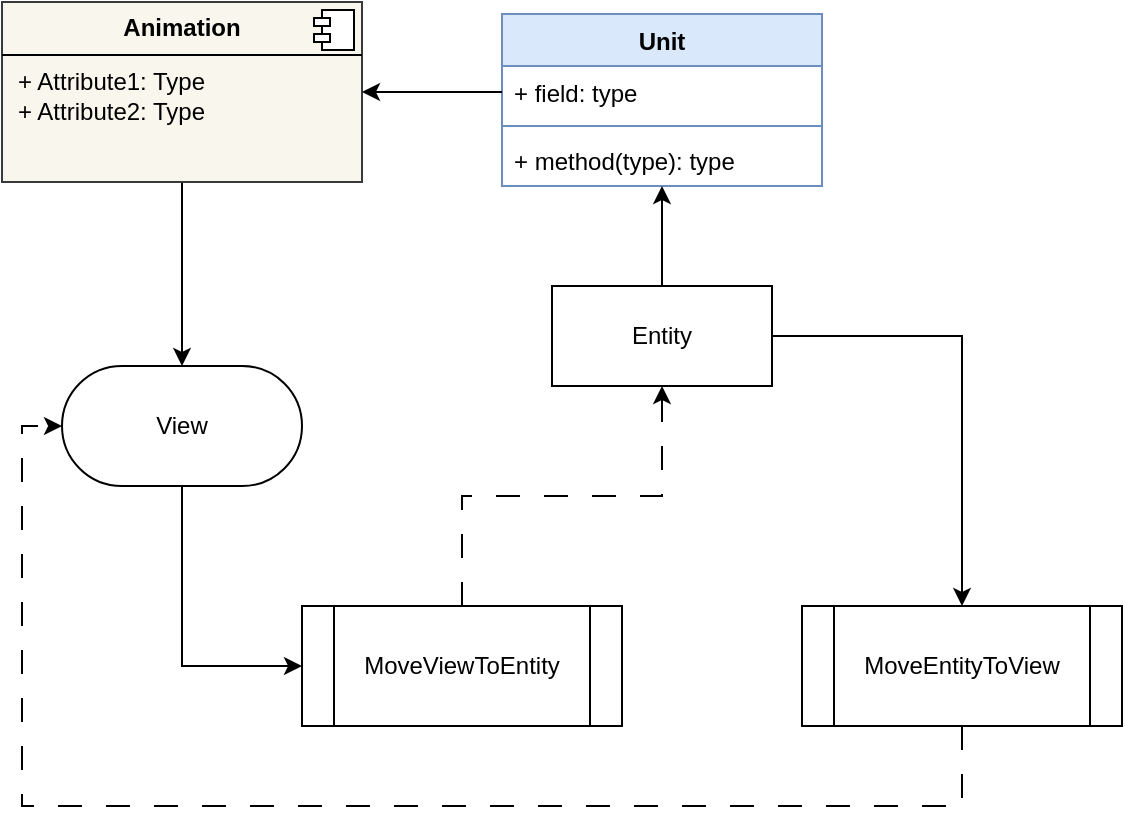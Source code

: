 <mxfile version="24.6.4" type="device" pages="11">
  <diagram name="HybridTransforms" id="efa7a0a1-bf9b-a30e-e6df-94a7791c09e9">
    <mxGraphModel dx="1050" dy="1790" grid="1" gridSize="10" guides="1" tooltips="1" connect="1" arrows="1" fold="1" page="1" pageScale="1" pageWidth="826" pageHeight="1169" background="none" math="0" shadow="0">
      <root>
        <mxCell id="0" />
        <mxCell id="1" parent="0" />
        <mxCell id="8BY6-Depc_w2FN9Jk8GL-118" value="Unit" style="swimlane;fontStyle=1;align=center;verticalAlign=top;childLayout=stackLayout;horizontal=1;startSize=26;horizontalStack=0;resizeParent=1;resizeParentMax=0;resizeLast=0;collapsible=1;marginBottom=0;whiteSpace=wrap;html=1;fillColor=#dae8fc;strokeColor=#6c8ebf;" parent="1" vertex="1">
          <mxGeometry x="600" y="-516" width="160" height="86" as="geometry" />
        </mxCell>
        <mxCell id="8BY6-Depc_w2FN9Jk8GL-119" value="+ field: type" style="text;strokeColor=none;fillColor=none;align=left;verticalAlign=top;spacingLeft=4;spacingRight=4;overflow=hidden;rotatable=0;points=[[0,0.5],[1,0.5]];portConstraint=eastwest;whiteSpace=wrap;html=1;" parent="8BY6-Depc_w2FN9Jk8GL-118" vertex="1">
          <mxGeometry y="26" width="160" height="26" as="geometry" />
        </mxCell>
        <mxCell id="8BY6-Depc_w2FN9Jk8GL-120" value="" style="line;strokeWidth=1;fillColor=none;align=left;verticalAlign=middle;spacingTop=-1;spacingLeft=3;spacingRight=3;rotatable=0;labelPosition=right;points=[];portConstraint=eastwest;strokeColor=inherit;" parent="8BY6-Depc_w2FN9Jk8GL-118" vertex="1">
          <mxGeometry y="52" width="160" height="8" as="geometry" />
        </mxCell>
        <mxCell id="8BY6-Depc_w2FN9Jk8GL-121" value="+ method(type): type" style="text;strokeColor=none;fillColor=none;align=left;verticalAlign=top;spacingLeft=4;spacingRight=4;overflow=hidden;rotatable=0;points=[[0,0.5],[1,0.5]];portConstraint=eastwest;whiteSpace=wrap;html=1;" parent="8BY6-Depc_w2FN9Jk8GL-118" vertex="1">
          <mxGeometry y="60" width="160" height="26" as="geometry" />
        </mxCell>
        <mxCell id="u69SIXfG8jv-Qbs_2LTA-4" style="edgeStyle=orthogonalEdgeStyle;rounded=0;orthogonalLoop=1;jettySize=auto;html=1;" parent="1" source="R4pKYOcbnauzNDKeJMJ4-1" target="u69SIXfG8jv-Qbs_2LTA-3" edge="1">
          <mxGeometry relative="1" as="geometry" />
        </mxCell>
        <mxCell id="R4pKYOcbnauzNDKeJMJ4-1" value="&lt;p style=&quot;margin:0px;margin-top:6px;text-align:center;&quot;&gt;&lt;b&gt;Animation&lt;/b&gt;&lt;/p&gt;&lt;hr size=&quot;1&quot; style=&quot;border-style:solid;&quot;&gt;&lt;p style=&quot;margin:0px;margin-left:8px;&quot;&gt;+ Attribute1: Type&lt;br&gt;+ Attribute2: Type&lt;/p&gt;" style="align=left;overflow=fill;html=1;dropTarget=0;whiteSpace=wrap;fillColor=#f9f7ed;strokeColor=#36393d;" parent="1" vertex="1">
          <mxGeometry x="350" y="-522" width="180" height="90" as="geometry" />
        </mxCell>
        <mxCell id="R4pKYOcbnauzNDKeJMJ4-2" value="" style="shape=component;jettyWidth=8;jettyHeight=4;" parent="R4pKYOcbnauzNDKeJMJ4-1" vertex="1">
          <mxGeometry x="1" width="20" height="20" relative="1" as="geometry">
            <mxPoint x="-24" y="4" as="offset" />
          </mxGeometry>
        </mxCell>
        <mxCell id="R4pKYOcbnauzNDKeJMJ4-3" style="edgeStyle=orthogonalEdgeStyle;rounded=0;orthogonalLoop=1;jettySize=auto;html=1;" parent="1" source="8BY6-Depc_w2FN9Jk8GL-119" target="R4pKYOcbnauzNDKeJMJ4-1" edge="1">
          <mxGeometry relative="1" as="geometry" />
        </mxCell>
        <mxCell id="u69SIXfG8jv-Qbs_2LTA-8" style="edgeStyle=orthogonalEdgeStyle;rounded=0;orthogonalLoop=1;jettySize=auto;html=1;entryX=0.5;entryY=1;entryDx=0;entryDy=0;dashed=1;dashPattern=12 12;" parent="1" source="u69SIXfG8jv-Qbs_2LTA-1" target="u69SIXfG8jv-Qbs_2LTA-5" edge="1">
          <mxGeometry relative="1" as="geometry" />
        </mxCell>
        <mxCell id="u69SIXfG8jv-Qbs_2LTA-1" value="MoveViewToEntity" style="shape=process;whiteSpace=wrap;html=1;backgroundOutline=1;" parent="1" vertex="1">
          <mxGeometry x="500" y="-220" width="160" height="60" as="geometry" />
        </mxCell>
        <mxCell id="u69SIXfG8jv-Qbs_2LTA-10" style="edgeStyle=orthogonalEdgeStyle;rounded=0;orthogonalLoop=1;jettySize=auto;html=1;entryX=0;entryY=0.5;entryDx=0;entryDy=0;dashed=1;dashPattern=12 12;" parent="1" source="u69SIXfG8jv-Qbs_2LTA-2" target="u69SIXfG8jv-Qbs_2LTA-3" edge="1">
          <mxGeometry relative="1" as="geometry">
            <Array as="points">
              <mxPoint x="830" y="-120" />
              <mxPoint x="360" y="-120" />
              <mxPoint x="360" y="-310" />
            </Array>
          </mxGeometry>
        </mxCell>
        <mxCell id="u69SIXfG8jv-Qbs_2LTA-2" value="MoveEntityToView" style="shape=process;whiteSpace=wrap;html=1;backgroundOutline=1;" parent="1" vertex="1">
          <mxGeometry x="750" y="-220" width="160" height="60" as="geometry" />
        </mxCell>
        <mxCell id="u69SIXfG8jv-Qbs_2LTA-7" value="" style="edgeStyle=orthogonalEdgeStyle;rounded=0;orthogonalLoop=1;jettySize=auto;entryX=0;entryY=0.5;entryDx=0;entryDy=0;exitX=0.5;exitY=1;exitDx=0;exitDy=0;shadow=0;flowAnimation=0;curved=0;jumpStyle=none;textShadow=0;html=1;" parent="1" source="u69SIXfG8jv-Qbs_2LTA-3" target="u69SIXfG8jv-Qbs_2LTA-1" edge="1">
          <mxGeometry relative="1" as="geometry" />
        </mxCell>
        <mxCell id="u69SIXfG8jv-Qbs_2LTA-3" value="View" style="rounded=1;whiteSpace=wrap;html=1;arcSize=50;" parent="1" vertex="1">
          <mxGeometry x="380" y="-340" width="120" height="60" as="geometry" />
        </mxCell>
        <mxCell id="u69SIXfG8jv-Qbs_2LTA-6" style="edgeStyle=orthogonalEdgeStyle;rounded=0;orthogonalLoop=1;jettySize=auto;html=1;" parent="1" source="u69SIXfG8jv-Qbs_2LTA-5" target="8BY6-Depc_w2FN9Jk8GL-118" edge="1">
          <mxGeometry relative="1" as="geometry" />
        </mxCell>
        <mxCell id="u69SIXfG8jv-Qbs_2LTA-9" style="edgeStyle=orthogonalEdgeStyle;rounded=0;orthogonalLoop=1;jettySize=auto;html=1;entryX=0.5;entryY=0;entryDx=0;entryDy=0;" parent="1" source="u69SIXfG8jv-Qbs_2LTA-5" target="u69SIXfG8jv-Qbs_2LTA-2" edge="1">
          <mxGeometry relative="1" as="geometry" />
        </mxCell>
        <mxCell id="u69SIXfG8jv-Qbs_2LTA-5" value="Entity" style="html=1;whiteSpace=wrap;" parent="1" vertex="1">
          <mxGeometry x="625" y="-380" width="110" height="50" as="geometry" />
        </mxCell>
      </root>
    </mxGraphModel>
  </diagram>
  <diagram id="prl365oprApTpLWxgTGg" name="Load locations">
    <mxGraphModel dx="1050" dy="621" grid="1" gridSize="10" guides="1" tooltips="1" connect="1" arrows="1" fold="1" page="1" pageScale="1" pageWidth="827" pageHeight="1169" math="0" shadow="0">
      <root>
        <mxCell id="0" />
        <mxCell id="1" parent="0" />
        <mxCell id="vQlIsD50tlwkk-eL1s9R-17" style="edgeStyle=orthogonalEdgeStyle;rounded=0;orthogonalLoop=1;jettySize=auto;html=1;" parent="1" source="HVFJAI0xrzxNRaQJPnRf-1" target="vQlIsD50tlwkk-eL1s9R-13" edge="1">
          <mxGeometry relative="1" as="geometry" />
        </mxCell>
        <mxCell id="HVFJAI0xrzxNRaQJPnRf-1" value="Command load location" style="shape=process;whiteSpace=wrap;html=1;backgroundOutline=1;" parent="1" vertex="1">
          <mxGeometry x="600" y="350" width="120" height="60" as="geometry" />
        </mxCell>
        <mxCell id="vQlIsD50tlwkk-eL1s9R-21" style="edgeStyle=orthogonalEdgeStyle;rounded=0;orthogonalLoop=1;jettySize=auto;html=1;entryX=0;entryY=1;entryDx=0;entryDy=0;" parent="1" source="vQlIsD50tlwkk-eL1s9R-1" target="vQlIsD50tlwkk-eL1s9R-18" edge="1">
          <mxGeometry relative="1" as="geometry">
            <Array as="points">
              <mxPoint x="230" y="190" />
            </Array>
          </mxGeometry>
        </mxCell>
        <mxCell id="vQlIsD50tlwkk-eL1s9R-1" value="Loading scene" style="shape=document;whiteSpace=wrap;html=1;boundedLbl=1;" parent="1" vertex="1">
          <mxGeometry x="60" y="150" width="120" height="80" as="geometry" />
        </mxCell>
        <mxCell id="vQlIsD50tlwkk-eL1s9R-7" style="edgeStyle=orthogonalEdgeStyle;rounded=0;orthogonalLoop=1;jettySize=auto;html=1;" parent="1" source="vQlIsD50tlwkk-eL1s9R-2" target="vQlIsD50tlwkk-eL1s9R-4" edge="1">
          <mxGeometry relative="1" as="geometry">
            <Array as="points">
              <mxPoint x="300" y="300" />
              <mxPoint x="300" y="300" />
            </Array>
          </mxGeometry>
        </mxCell>
        <mxCell id="vQlIsD50tlwkk-eL1s9R-2" value="Main scene" style="shape=document;whiteSpace=wrap;html=1;boundedLbl=1;" parent="1" vertex="1">
          <mxGeometry x="60" y="260" width="120" height="80" as="geometry" />
        </mxCell>
        <mxCell id="vQlIsD50tlwkk-eL1s9R-8" style="edgeStyle=orthogonalEdgeStyle;rounded=0;orthogonalLoop=1;jettySize=auto;html=1;" parent="1" source="vQlIsD50tlwkk-eL1s9R-3" target="vQlIsD50tlwkk-eL1s9R-4" edge="1">
          <mxGeometry relative="1" as="geometry">
            <Array as="points">
              <mxPoint x="310" y="410" />
              <mxPoint x="310" y="410" />
            </Array>
          </mxGeometry>
        </mxCell>
        <mxCell id="vQlIsD50tlwkk-eL1s9R-3" value="Main location scene" style="shape=document;whiteSpace=wrap;html=1;boundedLbl=1;" parent="1" vertex="1">
          <mxGeometry x="60" y="370" width="120" height="80" as="geometry" />
        </mxCell>
        <mxCell id="vQlIsD50tlwkk-eL1s9R-4" value="" style="html=1;points=[[0,0,0,0,5],[0,1,0,0,-5],[1,0,0,0,5],[1,1,0,0,-5]];perimeter=orthogonalPerimeter;outlineConnect=0;targetShapes=umlLifeline;portConstraint=eastwest;newEdgeStyle={&quot;curved&quot;:0,&quot;rounded&quot;:0};" parent="1" vertex="1">
          <mxGeometry x="340" y="150" width="10" height="340" as="geometry" />
        </mxCell>
        <mxCell id="vQlIsD50tlwkk-eL1s9R-9" value="Start game" style="rounded=1;whiteSpace=wrap;html=1;arcSize=40;fontColor=#000000;fillColor=#ffffc0;strokeColor=#ff0000;" parent="1" vertex="1">
          <mxGeometry x="430" y="60" width="120" height="40" as="geometry" />
        </mxCell>
        <mxCell id="vQlIsD50tlwkk-eL1s9R-10" value="" style="edgeStyle=orthogonalEdgeStyle;html=1;verticalAlign=bottom;endArrow=open;endSize=8;strokeColor=#d79b00;rounded=0;fillColor=#ffe6cc;" parent="1" source="vQlIsD50tlwkk-eL1s9R-9" target="vQlIsD50tlwkk-eL1s9R-4" edge="1">
          <mxGeometry relative="1" as="geometry">
            <mxPoint x="350" y="240" as="targetPoint" />
            <Array as="points">
              <mxPoint x="490" y="170" />
            </Array>
          </mxGeometry>
        </mxCell>
        <mxCell id="vQlIsD50tlwkk-eL1s9R-12" style="edgeStyle=orthogonalEdgeStyle;rounded=0;orthogonalLoop=1;jettySize=auto;html=1;fillColor=#ffe6cc;strokeColor=#d79b00;" parent="1" source="vQlIsD50tlwkk-eL1s9R-11" target="vQlIsD50tlwkk-eL1s9R-4" edge="1">
          <mxGeometry relative="1" as="geometry">
            <Array as="points">
              <mxPoint x="380" y="240" />
              <mxPoint x="380" y="240" />
            </Array>
          </mxGeometry>
        </mxCell>
        <mxCell id="vQlIsD50tlwkk-eL1s9R-11" value="Load main" style="rounded=1;whiteSpace=wrap;html=1;arcSize=40;fontColor=#000000;fillColor=#ffffc0;strokeColor=#ff0000;" parent="1" vertex="1">
          <mxGeometry x="430" y="220" width="120" height="40" as="geometry" />
        </mxCell>
        <mxCell id="vQlIsD50tlwkk-eL1s9R-14" style="edgeStyle=orthogonalEdgeStyle;rounded=0;orthogonalLoop=1;jettySize=auto;html=1;fillColor=#ffe6cc;strokeColor=#d79b00;" parent="1" source="vQlIsD50tlwkk-eL1s9R-13" target="vQlIsD50tlwkk-eL1s9R-4" edge="1">
          <mxGeometry relative="1" as="geometry">
            <Array as="points">
              <mxPoint x="370" y="380" />
              <mxPoint x="370" y="380" />
            </Array>
          </mxGeometry>
        </mxCell>
        <mxCell id="vQlIsD50tlwkk-eL1s9R-13" value="Load location" style="rounded=1;whiteSpace=wrap;html=1;arcSize=40;fontColor=#000000;fillColor=#ffffc0;strokeColor=#ff0000;" parent="1" vertex="1">
          <mxGeometry x="430" y="360" width="120" height="40" as="geometry" />
        </mxCell>
        <mxCell id="vQlIsD50tlwkk-eL1s9R-16" style="edgeStyle=orthogonalEdgeStyle;rounded=0;orthogonalLoop=1;jettySize=auto;html=1;" parent="1" source="vQlIsD50tlwkk-eL1s9R-15" target="vQlIsD50tlwkk-eL1s9R-11" edge="1">
          <mxGeometry relative="1" as="geometry" />
        </mxCell>
        <mxCell id="vQlIsD50tlwkk-eL1s9R-15" value="Command load location" style="shape=process;whiteSpace=wrap;html=1;backgroundOutline=1;" parent="1" vertex="1">
          <mxGeometry x="600" y="210" width="120" height="60" as="geometry" />
        </mxCell>
        <mxCell id="vQlIsD50tlwkk-eL1s9R-18" value="Exist" style="rhombus;whiteSpace=wrap;html=1;fontColor=#000000;fillColor=#ffffc0;strokeColor=#ff0000;" parent="1" vertex="1">
          <mxGeometry x="210" y="170" width="80" height="40" as="geometry" />
        </mxCell>
        <mxCell id="vQlIsD50tlwkk-eL1s9R-19" value="yes" style="edgeStyle=orthogonalEdgeStyle;html=1;align=left;verticalAlign=bottom;endArrow=open;endSize=8;strokeColor=#ff0000;rounded=0;" parent="1" source="vQlIsD50tlwkk-eL1s9R-18" target="vQlIsD50tlwkk-eL1s9R-4" edge="1">
          <mxGeometry x="-1" relative="1" as="geometry">
            <mxPoint x="390" y="190" as="targetPoint" />
            <Array as="points">
              <mxPoint x="320" y="190" />
              <mxPoint x="320" y="190" />
            </Array>
          </mxGeometry>
        </mxCell>
        <mxCell id="vQlIsD50tlwkk-eL1s9R-20" value="no" style="edgeStyle=orthogonalEdgeStyle;html=1;align=left;verticalAlign=top;endArrow=cross;endSize=8;strokeColor=#ff0000;rounded=0;endFill=0;" parent="1" source="vQlIsD50tlwkk-eL1s9R-18" edge="1">
          <mxGeometry x="-1" y="10" relative="1" as="geometry">
            <mxPoint x="250" y="240" as="targetPoint" />
            <mxPoint as="offset" />
          </mxGeometry>
        </mxCell>
      </root>
    </mxGraphModel>
  </diagram>
  <diagram id="QdOHfoSYmzgPmi8NkIva" name="Сторінка-3">
    <mxGraphModel dx="1932" dy="654" grid="1" gridSize="10" guides="1" tooltips="1" connect="1" arrows="1" fold="1" page="1" pageScale="1" pageWidth="827" pageHeight="1169" math="0" shadow="0">
      <root>
        <mxCell id="0" />
        <mxCell id="1" parent="0" />
        <mxCell id="MR0i__t5-lyouLW1o3HZ-1" value="ViewLocation" style="swimlane;fontStyle=0;childLayout=stackLayout;horizontal=1;startSize=26;fillColor=none;horizontalStack=0;resizeParent=1;resizeParentMax=0;resizeLast=0;collapsible=1;marginBottom=0;whiteSpace=wrap;html=1;" parent="1" vertex="1">
          <mxGeometry x="-574" y="249" width="140" height="78" as="geometry" />
        </mxCell>
        <mxCell id="MR0i__t5-lyouLW1o3HZ-4" value="ObjectID" style="text;strokeColor=none;fillColor=none;align=left;verticalAlign=top;spacingLeft=4;spacingRight=4;overflow=hidden;rotatable=0;points=[[0,0.5],[1,0.5]];portConstraint=eastwest;whiteSpace=wrap;html=1;" parent="MR0i__t5-lyouLW1o3HZ-1" vertex="1">
          <mxGeometry y="26" width="140" height="26" as="geometry" />
        </mxCell>
        <mxCell id="MR0i__t5-lyouLW1o3HZ-16" value="UID" style="text;strokeColor=none;fillColor=none;align=left;verticalAlign=top;spacingLeft=4;spacingRight=4;overflow=hidden;rotatable=0;points=[[0,0.5],[1,0.5]];portConstraint=eastwest;whiteSpace=wrap;html=1;" parent="MR0i__t5-lyouLW1o3HZ-1" vertex="1">
          <mxGeometry y="52" width="140" height="26" as="geometry" />
        </mxCell>
        <mxCell id="MR0i__t5-lyouLW1o3HZ-13" style="edgeStyle=orthogonalEdgeStyle;rounded=0;orthogonalLoop=1;jettySize=auto;html=1;" parent="1" source="MR0i__t5-lyouLW1o3HZ-5" target="MR0i__t5-lyouLW1o3HZ-9" edge="1">
          <mxGeometry relative="1" as="geometry" />
        </mxCell>
        <mxCell id="MR0i__t5-lyouLW1o3HZ-5" value="IConfig" style="swimlane;fontStyle=0;childLayout=stackLayout;horizontal=1;startSize=26;fillColor=none;horizontalStack=0;resizeParent=1;resizeParentMax=0;resizeLast=0;collapsible=1;marginBottom=0;whiteSpace=wrap;html=1;" parent="1" vertex="1">
          <mxGeometry x="-224" y="249" width="140" height="78" as="geometry" />
        </mxCell>
        <mxCell id="MR0i__t5-lyouLW1o3HZ-6" value="Prefab" style="text;strokeColor=none;fillColor=none;align=left;verticalAlign=top;spacingLeft=4;spacingRight=4;overflow=hidden;rotatable=0;points=[[0,0.5],[1,0.5]];portConstraint=eastwest;whiteSpace=wrap;html=1;" parent="MR0i__t5-lyouLW1o3HZ-5" vertex="1">
          <mxGeometry y="26" width="140" height="26" as="geometry" />
        </mxCell>
        <mxCell id="MR0i__t5-lyouLW1o3HZ-14" value="ObjectID" style="text;strokeColor=none;fillColor=none;align=left;verticalAlign=top;spacingLeft=4;spacingRight=4;overflow=hidden;rotatable=0;points=[[0,0.5],[1,0.5]];portConstraint=eastwest;whiteSpace=wrap;html=1;" parent="MR0i__t5-lyouLW1o3HZ-5" vertex="1">
          <mxGeometry y="52" width="140" height="26" as="geometry" />
        </mxCell>
        <mxCell id="MR0i__t5-lyouLW1o3HZ-19" style="edgeStyle=orthogonalEdgeStyle;rounded=0;orthogonalLoop=1;jettySize=auto;html=1;" parent="1" source="MR0i__t5-lyouLW1o3HZ-7" target="MR0i__t5-lyouLW1o3HZ-5" edge="1">
          <mxGeometry relative="1" as="geometry" />
        </mxCell>
        <mxCell id="MR0i__t5-lyouLW1o3HZ-7" value="ExtConfig" style="swimlane;fontStyle=0;childLayout=stackLayout;horizontal=1;startSize=26;fillColor=none;horizontalStack=0;resizeParent=1;resizeParentMax=0;resizeLast=0;collapsible=1;marginBottom=0;whiteSpace=wrap;html=1;" parent="1" vertex="1">
          <mxGeometry x="-224" y="130" width="140" height="52" as="geometry" />
        </mxCell>
        <mxCell id="MR0i__t5-lyouLW1o3HZ-8" value="ObjectID" style="text;strokeColor=none;fillColor=none;align=left;verticalAlign=top;spacingLeft=4;spacingRight=4;overflow=hidden;rotatable=0;points=[[0,0.5],[1,0.5]];portConstraint=eastwest;whiteSpace=wrap;html=1;" parent="MR0i__t5-lyouLW1o3HZ-7" vertex="1">
          <mxGeometry y="26" width="140" height="26" as="geometry" />
        </mxCell>
        <mxCell id="MR0i__t5-lyouLW1o3HZ-9" value="LocationEntity" style="swimlane;fontStyle=0;childLayout=stackLayout;horizontal=1;startSize=26;fillColor=none;horizontalStack=0;resizeParent=1;resizeParentMax=0;resizeLast=0;collapsible=1;marginBottom=0;whiteSpace=wrap;html=1;" parent="1" vertex="1">
          <mxGeometry x="-224" y="370" width="140" height="52" as="geometry" />
        </mxCell>
        <mxCell id="MR0i__t5-lyouLW1o3HZ-10" value="+ field: type" style="text;strokeColor=none;fillColor=none;align=left;verticalAlign=top;spacingLeft=4;spacingRight=4;overflow=hidden;rotatable=0;points=[[0,0.5],[1,0.5]];portConstraint=eastwest;whiteSpace=wrap;html=1;" parent="MR0i__t5-lyouLW1o3HZ-9" vertex="1">
          <mxGeometry y="26" width="140" height="26" as="geometry" />
        </mxCell>
        <mxCell id="MR0i__t5-lyouLW1o3HZ-12" style="edgeStyle=orthogonalEdgeStyle;rounded=0;orthogonalLoop=1;jettySize=auto;html=1;" parent="1" source="MR0i__t5-lyouLW1o3HZ-11" target="MR0i__t5-lyouLW1o3HZ-1" edge="1">
          <mxGeometry relative="1" as="geometry">
            <Array as="points">
              <mxPoint x="-584" y="274" />
              <mxPoint x="-584" y="274" />
            </Array>
          </mxGeometry>
        </mxCell>
        <mxCell id="MR0i__t5-lyouLW1o3HZ-11" value="Scene" style="html=1;whiteSpace=wrap;" parent="1" vertex="1">
          <mxGeometry x="-744" y="249" width="110" height="50" as="geometry" />
        </mxCell>
        <mxCell id="MR0i__t5-lyouLW1o3HZ-15" style="edgeStyle=orthogonalEdgeStyle;rounded=0;orthogonalLoop=1;jettySize=auto;html=1;dashed=1;" parent="1" source="MR0i__t5-lyouLW1o3HZ-4" target="MR0i__t5-lyouLW1o3HZ-14" edge="1">
          <mxGeometry relative="1" as="geometry" />
        </mxCell>
      </root>
    </mxGraphModel>
  </diagram>
  <diagram id="I9tyE6pmx_sC2H5ax2HY" name="Сторінка-4">
    <mxGraphModel dx="1050" dy="621" grid="1" gridSize="10" guides="1" tooltips="1" connect="1" arrows="1" fold="1" page="1" pageScale="1" pageWidth="827" pageHeight="1169" math="0" shadow="0">
      <root>
        <mxCell id="0" />
        <mxCell id="1" parent="0" />
        <mxCell id="006Egq3YoD1Jin4KUgP--4" style="edgeStyle=orthogonalEdgeStyle;rounded=0;orthogonalLoop=1;jettySize=auto;html=1;" parent="1" source="006Egq3YoD1Jin4KUgP--1" target="006Egq3YoD1Jin4KUgP--2" edge="1">
          <mxGeometry relative="1" as="geometry" />
        </mxCell>
        <mxCell id="006Egq3YoD1Jin4KUgP--1" value="Loading" style="rounded=0;whiteSpace=wrap;html=1;" parent="1" vertex="1">
          <mxGeometry x="90" y="80" width="120" height="60" as="geometry" />
        </mxCell>
        <mxCell id="006Egq3YoD1Jin4KUgP--15" style="edgeStyle=orthogonalEdgeStyle;rounded=0;orthogonalLoop=1;jettySize=auto;html=1;" parent="1" source="006Egq3YoD1Jin4KUgP--2" target="006Egq3YoD1Jin4KUgP--7" edge="1">
          <mxGeometry relative="1" as="geometry" />
        </mxCell>
        <mxCell id="006Egq3YoD1Jin4KUgP--2" value="Main menu" style="rounded=0;whiteSpace=wrap;html=1;" parent="1" vertex="1">
          <mxGeometry x="260" y="80" width="120" height="60" as="geometry" />
        </mxCell>
        <mxCell id="006Egq3YoD1Jin4KUgP--3" value="Location" style="rounded=0;whiteSpace=wrap;html=1;" parent="1" vertex="1">
          <mxGeometry x="600" y="80" width="120" height="60" as="geometry" />
        </mxCell>
        <mxCell id="006Egq3YoD1Jin4KUgP--8" style="edgeStyle=orthogonalEdgeStyle;rounded=0;orthogonalLoop=1;jettySize=auto;html=1;" parent="1" source="006Egq3YoD1Jin4KUgP--6" target="006Egq3YoD1Jin4KUgP--1" edge="1">
          <mxGeometry relative="1" as="geometry" />
        </mxCell>
        <mxCell id="006Egq3YoD1Jin4KUgP--6" value="Loading scene" style="rounded=1;whiteSpace=wrap;html=1;" parent="1" vertex="1">
          <mxGeometry x="90" y="190" width="120" height="60" as="geometry" />
        </mxCell>
        <mxCell id="006Egq3YoD1Jin4KUgP--16" style="edgeStyle=orthogonalEdgeStyle;rounded=0;orthogonalLoop=1;jettySize=auto;html=1;" parent="1" source="006Egq3YoD1Jin4KUgP--7" target="006Egq3YoD1Jin4KUgP--3" edge="1">
          <mxGeometry relative="1" as="geometry" />
        </mxCell>
        <mxCell id="006Egq3YoD1Jin4KUgP--7" value="Loading" style="rounded=0;whiteSpace=wrap;html=1;" parent="1" vertex="1">
          <mxGeometry x="430" y="80" width="120" height="60" as="geometry" />
        </mxCell>
        <mxCell id="006Egq3YoD1Jin4KUgP--10" style="edgeStyle=orthogonalEdgeStyle;rounded=0;orthogonalLoop=1;jettySize=auto;html=1;" parent="1" source="006Egq3YoD1Jin4KUgP--9" target="006Egq3YoD1Jin4KUgP--2" edge="1">
          <mxGeometry relative="1" as="geometry" />
        </mxCell>
        <mxCell id="006Egq3YoD1Jin4KUgP--9" value="Main scene" style="rounded=1;whiteSpace=wrap;html=1;" parent="1" vertex="1">
          <mxGeometry x="260" y="190" width="120" height="60" as="geometry" />
        </mxCell>
        <mxCell id="006Egq3YoD1Jin4KUgP--14" style="edgeStyle=orthogonalEdgeStyle;rounded=0;orthogonalLoop=1;jettySize=auto;html=1;" parent="1" source="006Egq3YoD1Jin4KUgP--11" target="006Egq3YoD1Jin4KUgP--3" edge="1">
          <mxGeometry relative="1" as="geometry" />
        </mxCell>
        <mxCell id="006Egq3YoD1Jin4KUgP--11" value="Location scene" style="rounded=1;whiteSpace=wrap;html=1;" parent="1" vertex="1">
          <mxGeometry x="600" y="190" width="120" height="60" as="geometry" />
        </mxCell>
      </root>
    </mxGraphModel>
  </diagram>
  <diagram id="WQuJQjJhM28LuChRuuKB" name="Main Menu">
    <mxGraphModel dx="600" dy="355" grid="1" gridSize="10" guides="1" tooltips="1" connect="1" arrows="1" fold="1" page="1" pageScale="1" pageWidth="827" pageHeight="1169" math="0" shadow="0">
      <root>
        <mxCell id="0" />
        <mxCell id="1" parent="0" />
        <mxCell id="RZSrQco63pttCHnnmNWf-1" value="" style="verticalLabelPosition=bottom;verticalAlign=top;html=1;shadow=0;dashed=0;strokeWidth=1;shape=mxgraph.android.phone2;strokeColor=#c0c0c0;" vertex="1" parent="1">
          <mxGeometry x="310" y="130" width="200" height="390" as="geometry" />
        </mxCell>
        <mxCell id="RZSrQco63pttCHnnmNWf-2" value="Normal" style="rounded=1;html=1;shadow=0;dashed=0;whiteSpace=wrap;fontSize=10;fillColor=#666666;align=center;strokeColor=#4D4D4D;fontColor=#ffffff;" vertex="1" parent="1">
          <mxGeometry x="357.13" y="280" width="105.5" height="16.88" as="geometry" />
        </mxCell>
        <mxCell id="RZSrQco63pttCHnnmNWf-3" value="Normal" style="rounded=1;html=1;shadow=0;dashed=0;whiteSpace=wrap;fontSize=10;fillColor=#666666;align=center;strokeColor=#4D4D4D;fontColor=#ffffff;" vertex="1" parent="1">
          <mxGeometry x="357.38" y="250" width="105.5" height="16.88" as="geometry" />
        </mxCell>
        <mxCell id="RZSrQco63pttCHnnmNWf-4" value="Settings" style="rounded=1;html=1;shadow=0;dashed=0;whiteSpace=wrap;fontSize=10;fillColor=#666666;align=center;strokeColor=#4D4D4D;fontColor=#ffffff;" vertex="1" parent="1">
          <mxGeometry x="357.38" y="220" width="105.5" height="16.88" as="geometry" />
        </mxCell>
        <mxCell id="RZSrQco63pttCHnnmNWf-5" value="New / Continue" style="rounded=1;html=1;shadow=0;dashed=0;whiteSpace=wrap;fontSize=10;fillColor=#666666;align=center;strokeColor=#4D4D4D;fontColor=#ffffff;" vertex="1" parent="1">
          <mxGeometry x="357.38" y="190" width="105.5" height="16.88" as="geometry" />
        </mxCell>
      </root>
    </mxGraphModel>
  </diagram>
  <diagram id="PLgsyRNEKhoO_dV8ohDj" name="UI manager">
    <mxGraphModel dx="1050" dy="621" grid="1" gridSize="10" guides="1" tooltips="1" connect="1" arrows="1" fold="1" page="1" pageScale="1" pageWidth="827" pageHeight="1169" math="0" shadow="0">
      <root>
        <mxCell id="0" />
        <mxCell id="1" parent="0" />
        <mxCell id="aYt_u6AZWcKuUiZuSVY5-1" value="UIManager" style="rounded=0;whiteSpace=wrap;html=1;" parent="1" vertex="1">
          <mxGeometry x="360" y="280" width="120" height="60" as="geometry" />
        </mxCell>
        <mxCell id="aYt_u6AZWcKuUiZuSVY5-2" value="Progect Context" style="rounded=1;whiteSpace=wrap;html=1;" parent="1" vertex="1">
          <mxGeometry x="200" y="140" width="120" height="60" as="geometry" />
        </mxCell>
        <mxCell id="aYt_u6AZWcKuUiZuSVY5-3" value="Main Context" style="rounded=1;whiteSpace=wrap;html=1;" parent="1" vertex="1">
          <mxGeometry x="360" y="140" width="120" height="60" as="geometry" />
        </mxCell>
        <mxCell id="aYt_u6AZWcKuUiZuSVY5-4" value="Location Context" style="rounded=1;whiteSpace=wrap;html=1;" parent="1" vertex="1">
          <mxGeometry x="520" y="140" width="120" height="60" as="geometry" />
        </mxCell>
        <mxCell id="aYt_u6AZWcKuUiZuSVY5-5" value="UIDocument&lt;div&gt;Main&lt;/div&gt;" style="shape=parallelogram;perimeter=parallelogramPerimeter;whiteSpace=wrap;html=1;fixedSize=1;" parent="1" vertex="1">
          <mxGeometry x="190" y="400" width="120" height="60" as="geometry" />
        </mxCell>
        <mxCell id="aYt_u6AZWcKuUiZuSVY5-6" value="UIDocument&lt;div&gt;Window&lt;/div&gt;" style="shape=parallelogram;perimeter=parallelogramPerimeter;whiteSpace=wrap;html=1;fixedSize=1;" parent="1" vertex="1">
          <mxGeometry x="360" y="400" width="120" height="60" as="geometry" />
        </mxCell>
        <mxCell id="aYt_u6AZWcKuUiZuSVY5-7" value="UIDocument&lt;div&gt;Loading&lt;/div&gt;" style="shape=parallelogram;perimeter=parallelogramPerimeter;whiteSpace=wrap;html=1;fixedSize=1;" parent="1" vertex="1">
          <mxGeometry x="530" y="400" width="120" height="60" as="geometry" />
        </mxCell>
        <mxCell id="aYt_u6AZWcKuUiZuSVY5-8" value="UIManager&amp;lt;TLayer&amp;gt;" style="swimlane;fontStyle=1;align=center;verticalAlign=top;childLayout=stackLayout;horizontal=1;startSize=26;horizontalStack=0;resizeParent=1;resizeParentMax=0;resizeLast=0;collapsible=1;marginBottom=0;whiteSpace=wrap;html=1;" parent="1" vertex="1">
          <mxGeometry x="120" y="585" width="300" height="86" as="geometry" />
        </mxCell>
        <mxCell id="aYt_u6AZWcKuUiZuSVY5-9" value="Dictionary&amp;lt;TLayer, UIDocument&amp;gt; m_Layers" style="text;strokeColor=none;fillColor=none;align=left;verticalAlign=top;spacingLeft=4;spacingRight=4;overflow=hidden;rotatable=0;points=[[0,0.5],[1,0.5]];portConstraint=eastwest;whiteSpace=wrap;html=1;" parent="aYt_u6AZWcKuUiZuSVY5-8" vertex="1">
          <mxGeometry y="26" width="300" height="26" as="geometry" />
        </mxCell>
        <mxCell id="aYt_u6AZWcKuUiZuSVY5-10" value="" style="line;strokeWidth=1;fillColor=none;align=left;verticalAlign=middle;spacingTop=-1;spacingLeft=3;spacingRight=3;rotatable=0;labelPosition=right;points=[];portConstraint=eastwest;strokeColor=inherit;" parent="aYt_u6AZWcKuUiZuSVY5-8" vertex="1">
          <mxGeometry y="52" width="300" height="8" as="geometry" />
        </mxCell>
        <mxCell id="aYt_u6AZWcKuUiZuSVY5-11" value="Show&amp;lt;T&amp;gt;() where T : IWidget" style="text;strokeColor=none;fillColor=none;align=left;verticalAlign=top;spacingLeft=4;spacingRight=4;overflow=hidden;rotatable=0;points=[[0,0.5],[1,0.5]];portConstraint=eastwest;whiteSpace=wrap;html=1;" parent="aYt_u6AZWcKuUiZuSVY5-8" vertex="1">
          <mxGeometry y="60" width="300" height="26" as="geometry" />
        </mxCell>
        <mxCell id="fxvs5SjW9SCGb5SAN8Ed-1" value="Binder&amp;lt;T&amp;gt;" style="swimlane;fontStyle=1;align=center;verticalAlign=top;childLayout=stackLayout;horizontal=1;startSize=26;horizontalStack=0;resizeParent=1;resizeParentMax=0;resizeLast=0;collapsible=1;marginBottom=0;whiteSpace=wrap;html=1;" parent="1" vertex="1">
          <mxGeometry x="570" y="910" width="160" height="86" as="geometry" />
        </mxCell>
        <mxCell id="fxvs5SjW9SCGb5SAN8Ed-2" value="+ field: type" style="text;strokeColor=none;fillColor=none;align=left;verticalAlign=top;spacingLeft=4;spacingRight=4;overflow=hidden;rotatable=0;points=[[0,0.5],[1,0.5]];portConstraint=eastwest;whiteSpace=wrap;html=1;" parent="fxvs5SjW9SCGb5SAN8Ed-1" vertex="1">
          <mxGeometry y="26" width="160" height="26" as="geometry" />
        </mxCell>
        <mxCell id="fxvs5SjW9SCGb5SAN8Ed-3" value="" style="line;strokeWidth=1;fillColor=none;align=left;verticalAlign=middle;spacingTop=-1;spacingLeft=3;spacingRight=3;rotatable=0;labelPosition=right;points=[];portConstraint=eastwest;strokeColor=inherit;" parent="fxvs5SjW9SCGb5SAN8Ed-1" vertex="1">
          <mxGeometry y="52" width="160" height="8" as="geometry" />
        </mxCell>
        <mxCell id="fxvs5SjW9SCGb5SAN8Ed-4" value="+ method(type): type" style="text;strokeColor=none;fillColor=none;align=left;verticalAlign=top;spacingLeft=4;spacingRight=4;overflow=hidden;rotatable=0;points=[[0,0.5],[1,0.5]];portConstraint=eastwest;whiteSpace=wrap;html=1;" parent="fxvs5SjW9SCGb5SAN8Ed-1" vertex="1">
          <mxGeometry y="60" width="160" height="26" as="geometry" />
        </mxCell>
        <mxCell id="a0XKystDxpirZY8HXs4w-9" style="edgeStyle=orthogonalEdgeStyle;rounded=0;orthogonalLoop=1;jettySize=auto;html=1;exitX=0;exitY=0.5;exitDx=0;exitDy=0;" edge="1" parent="1" source="a0XKystDxpirZY8HXs4w-1" target="a0XKystDxpirZY8HXs4w-5">
          <mxGeometry relative="1" as="geometry">
            <Array as="points">
              <mxPoint x="280" y="745" />
              <mxPoint x="280" y="760" />
            </Array>
          </mxGeometry>
        </mxCell>
        <mxCell id="a0XKystDxpirZY8HXs4w-1" value="&quot;GameUI&lt;span style=&quot;background-color: initial;&quot;&gt;&quot;&lt;/span&gt;" style="html=1;whiteSpace=wrap;" vertex="1" parent="1">
          <mxGeometry x="359" y="720" width="110" height="50" as="geometry" />
        </mxCell>
        <mxCell id="a0XKystDxpirZY8HXs4w-10" style="edgeStyle=orthogonalEdgeStyle;rounded=0;orthogonalLoop=1;jettySize=auto;html=1;" edge="1" parent="1" source="a0XKystDxpirZY8HXs4w-2" target="a0XKystDxpirZY8HXs4w-5">
          <mxGeometry relative="1" as="geometry">
            <Array as="points">
              <mxPoint x="280" y="865" />
              <mxPoint x="280" y="760" />
            </Array>
          </mxGeometry>
        </mxCell>
        <mxCell id="a0XKystDxpirZY8HXs4w-16" style="edgeStyle=orthogonalEdgeStyle;rounded=0;orthogonalLoop=1;jettySize=auto;html=1;" edge="1" parent="1" source="a0XKystDxpirZY8HXs4w-2" target="a0XKystDxpirZY8HXs4w-12">
          <mxGeometry relative="1" as="geometry">
            <Array as="points">
              <mxPoint x="415" y="929" />
            </Array>
          </mxGeometry>
        </mxCell>
        <mxCell id="a0XKystDxpirZY8HXs4w-17" style="edgeStyle=orthogonalEdgeStyle;rounded=0;orthogonalLoop=1;jettySize=auto;html=1;" edge="1" parent="1" source="a0XKystDxpirZY8HXs4w-2" target="a0XKystDxpirZY8HXs4w-1">
          <mxGeometry relative="1" as="geometry" />
        </mxCell>
        <mxCell id="a0XKystDxpirZY8HXs4w-2" value="&quot;MainMenuButton&lt;span style=&quot;background-color: initial;&quot;&gt;&quot;&lt;/span&gt;" style="html=1;whiteSpace=wrap;" vertex="1" parent="1">
          <mxGeometry x="359" y="840" width="110" height="50" as="geometry" />
        </mxCell>
        <mxCell id="a0XKystDxpirZY8HXs4w-3" value="&quot;MainMenu&lt;span style=&quot;background-color: initial;&quot;&gt;&quot;&lt;/span&gt;" style="html=1;whiteSpace=wrap;" vertex="1" parent="1">
          <mxGeometry x="560" y="720" width="110" height="50" as="geometry" />
        </mxCell>
        <mxCell id="a0XKystDxpirZY8HXs4w-5" value="GameUI" style="swimlane;fontStyle=0;childLayout=stackLayout;horizontal=1;startSize=26;fillColor=none;horizontalStack=0;resizeParent=1;resizeParentMax=0;resizeLast=0;collapsible=1;marginBottom=0;whiteSpace=wrap;html=1;" vertex="1" parent="1">
          <mxGeometry x="10" y="706" width="220" height="104" as="geometry" />
        </mxCell>
        <mxCell id="a0XKystDxpirZY8HXs4w-6" value="RootElement" style="text;strokeColor=none;fillColor=none;align=left;verticalAlign=top;spacingLeft=4;spacingRight=4;overflow=hidden;rotatable=0;points=[[0,0.5],[1,0.5]];portConstraint=eastwest;whiteSpace=wrap;html=1;" vertex="1" parent="a0XKystDxpirZY8HXs4w-5">
          <mxGeometry y="26" width="220" height="26" as="geometry" />
        </mxCell>
        <mxCell id="a0XKystDxpirZY8HXs4w-7" value="List&amp;lt;Callback&amp;gt;" style="text;strokeColor=none;fillColor=none;align=left;verticalAlign=top;spacingLeft=4;spacingRight=4;overflow=hidden;rotatable=0;points=[[0,0.5],[1,0.5]];portConstraint=eastwest;whiteSpace=wrap;html=1;" vertex="1" parent="a0XKystDxpirZY8HXs4w-5">
          <mxGeometry y="52" width="220" height="26" as="geometry" />
        </mxCell>
        <mxCell id="a0XKystDxpirZY8HXs4w-11" value="List&amp;lt;Callback&amp;gt; (MainMenuButton)" style="text;strokeColor=none;fillColor=none;align=left;verticalAlign=top;spacingLeft=4;spacingRight=4;overflow=hidden;rotatable=0;points=[[0,0.5],[1,0.5]];portConstraint=eastwest;whiteSpace=wrap;html=1;" vertex="1" parent="a0XKystDxpirZY8HXs4w-5">
          <mxGeometry y="78" width="220" height="26" as="geometry" />
        </mxCell>
        <mxCell id="a0XKystDxpirZY8HXs4w-12" value="MainMenuButton" style="swimlane;fontStyle=0;childLayout=stackLayout;horizontal=1;startSize=26;fillColor=none;horizontalStack=0;resizeParent=1;resizeParentMax=0;resizeLast=0;collapsible=1;marginBottom=0;whiteSpace=wrap;html=1;" vertex="1" parent="1">
          <mxGeometry x="10" y="890" width="220" height="78" as="geometry" />
        </mxCell>
        <mxCell id="a0XKystDxpirZY8HXs4w-13" value="List&amp;lt;Elements&amp;gt;" style="text;strokeColor=none;fillColor=none;align=left;verticalAlign=top;spacingLeft=4;spacingRight=4;overflow=hidden;rotatable=0;points=[[0,0.5],[1,0.5]];portConstraint=eastwest;whiteSpace=wrap;html=1;" vertex="1" parent="a0XKystDxpirZY8HXs4w-12">
          <mxGeometry y="26" width="220" height="26" as="geometry" />
        </mxCell>
        <mxCell id="a0XKystDxpirZY8HXs4w-14" value="List&amp;lt;Callback&amp;gt;" style="text;strokeColor=none;fillColor=none;align=left;verticalAlign=top;spacingLeft=4;spacingRight=4;overflow=hidden;rotatable=0;points=[[0,0.5],[1,0.5]];portConstraint=eastwest;whiteSpace=wrap;html=1;" vertex="1" parent="a0XKystDxpirZY8HXs4w-12">
          <mxGeometry y="52" width="220" height="26" as="geometry" />
        </mxCell>
      </root>
    </mxGraphModel>
  </diagram>
  <diagram id="DCfA1TPYrsvpJVo7Emwv" name="Game UI">
    <mxGraphModel dx="1050" dy="621" grid="1" gridSize="10" guides="1" tooltips="1" connect="1" arrows="1" fold="1" page="1" pageScale="1" pageWidth="827" pageHeight="1169" math="0" shadow="0">
      <root>
        <mxCell id="0" />
        <mxCell id="1" parent="0" />
        <mxCell id="gKM_-J3-_efZ8GkKxFVh-1" value="" style="verticalLabelPosition=bottom;verticalAlign=top;html=1;shadow=0;dashed=0;strokeWidth=1;shape=mxgraph.android.phone2;strokeColor=#c0c0c0;direction=south;rotation=-180;" parent="1" vertex="1">
          <mxGeometry x="220" y="220" width="390" height="200" as="geometry" />
        </mxCell>
        <mxCell id="gKM_-J3-_efZ8GkKxFVh-2" value="" style="strokeWidth=1;html=1;shadow=0;dashed=0;shape=mxgraph.android.rect;rounded=1;fillColor=#33b5e5;strokeColor=#33b5e5;" parent="1" vertex="1">
          <mxGeometry x="530" y="232" width="40" height="20" as="geometry" />
        </mxCell>
        <mxCell id="gKM_-J3-_efZ8GkKxFVh-3" value="Menu" style="strokeWidth=1;html=1;shadow=0;dashed=0;shape=mxgraph.android.spinner2;fontStyle=0;fontColor=#ffffff;align=center;verticalAlign=middle;strokeColor=#666666;fillColor=#666666;" parent="gKM_-J3-_efZ8GkKxFVh-2" vertex="1">
          <mxGeometry x="1.026" y="2.857" width="37.607" height="14.286" as="geometry" />
        </mxCell>
        <mxCell id="gKM_-J3-_efZ8GkKxFVh-5" value="" style="ellipse;shape=doubleEllipse;whiteSpace=wrap;html=1;aspect=fixed;" parent="1" vertex="1">
          <mxGeometry x="510" y="350" width="50" height="50" as="geometry" />
        </mxCell>
        <mxCell id="gKM_-J3-_efZ8GkKxFVh-6" value="Actor" style="shape=umlActor;verticalLabelPosition=bottom;verticalAlign=top;html=1;outlineConnect=0;" parent="1" vertex="1">
          <mxGeometry x="404" y="280" width="22" height="40" as="geometry" />
        </mxCell>
        <mxCell id="gKM_-J3-_efZ8GkKxFVh-7" value="" style="verticalLabelPosition=bottom;verticalAlign=top;html=1;shadow=0;dashed=0;strokeWidth=1;shape=mxgraph.android.progressBar;strokeColor=#33b5e5;dx1=0.56;dx2=0.42;strokeWidth=2;" parent="1" vertex="1">
          <mxGeometry x="280" y="247" width="60" height="5" as="geometry" />
        </mxCell>
        <mxCell id="gKM_-J3-_efZ8GkKxFVh-8" value="" style="verticalLabelPosition=bottom;verticalAlign=top;html=1;shadow=0;dashed=0;strokeWidth=1;shape=mxgraph.android.contact_badge_focused;sketch=0;" parent="1" vertex="1">
          <mxGeometry x="260" y="230" width="20" height="20" as="geometry" />
        </mxCell>
        <mxCell id="gKM_-J3-_efZ8GkKxFVh-9" value="" style="ellipse;shape=doubleEllipse;whiteSpace=wrap;html=1;aspect=fixed;" parent="1" vertex="1">
          <mxGeometry x="270" y="350" width="50" height="50" as="geometry" />
        </mxCell>
        <mxCell id="gKM_-J3-_efZ8GkKxFVh-15" value="Title" style="text;strokeColor=none;fillColor=none;html=1;fontSize=10;fontStyle=1;verticalAlign=middle;align=left;" parent="1" vertex="1">
          <mxGeometry x="280" y="229.5" width="60" height="10.5" as="geometry" />
        </mxCell>
        <mxCell id="gKM_-J3-_efZ8GkKxFVh-16" value="" style="strokeWidth=1;html=1;shadow=0;dashed=0;shape=mxgraph.android.rect;rounded=1;fillColor=#33b5e5;strokeColor=#33b5e5;" parent="1" vertex="1">
          <mxGeometry x="260" y="252" width="20" height="20" as="geometry" />
        </mxCell>
        <mxCell id="gKM_-J3-_efZ8GkKxFVh-17" value="&amp;lt;" style="strokeWidth=1;html=1;shadow=0;dashed=0;shape=mxgraph.android.spinner2;fontStyle=0;fontColor=#ffffff;align=center;verticalAlign=middle;strokeColor=#666666;fillColor=#666666;" parent="gKM_-J3-_efZ8GkKxFVh-16" vertex="1">
          <mxGeometry x="0.513" y="2.857" width="18.803" height="14.286" as="geometry" />
        </mxCell>
      </root>
    </mxGraphModel>
  </diagram>
  <diagram id="uOkWwof8bqKW6trVJpbj" name="StoreModels">
    <mxGraphModel dx="1050" dy="621" grid="1" gridSize="10" guides="1" tooltips="1" connect="1" arrows="1" fold="1" page="1" pageScale="1" pageWidth="827" pageHeight="1169" math="0" shadow="0">
      <root>
        <mxCell id="0" />
        <mxCell id="1" parent="0" />
        <mxCell id="2ziiM-CZwXuQkYs3lZsI-2" value="ModelManager" style="swimlane;fontStyle=0;childLayout=stackLayout;horizontal=1;startSize=26;fillColor=none;horizontalStack=0;resizeParent=1;resizeParentMax=0;resizeLast=0;collapsible=1;marginBottom=0;whiteSpace=wrap;html=1;" parent="1" vertex="1">
          <mxGeometry x="40" y="80" width="210" height="52" as="geometry" />
        </mxCell>
        <mxCell id="2ziiM-CZwXuQkYs3lZsI-3" value="&lt;span style=&quot;text-align: center;&quot;&gt;IEnumerable&amp;lt;&lt;/span&gt;&lt;span style=&quot;text-align: center;&quot;&gt;TRootModel&lt;/span&gt;&lt;span style=&quot;text-align: center;&quot;&gt;&amp;gt; Models&lt;/span&gt;" style="text;strokeColor=none;fillColor=none;align=left;verticalAlign=top;spacingLeft=4;spacingRight=4;overflow=hidden;rotatable=0;points=[[0,0.5],[1,0.5]];portConstraint=eastwest;whiteSpace=wrap;html=1;" parent="2ziiM-CZwXuQkYs3lZsI-2" vertex="1">
          <mxGeometry y="26" width="210" height="26" as="geometry" />
        </mxCell>
        <mxCell id="2ziiM-CZwXuQkYs3lZsI-20" style="edgeStyle=orthogonalEdgeStyle;rounded=0;orthogonalLoop=1;jettySize=auto;html=1;" parent="1" source="2ziiM-CZwXuQkYs3lZsI-10" target="2ziiM-CZwXuQkYs3lZsI-2" edge="1">
          <mxGeometry relative="1" as="geometry" />
        </mxCell>
        <mxCell id="2ziiM-CZwXuQkYs3lZsI-10" value="TRootModel" style="swimlane;fontStyle=0;childLayout=stackLayout;horizontal=1;startSize=26;fillColor=none;horizontalStack=0;resizeParent=1;resizeParentMax=0;resizeLast=0;collapsible=1;marginBottom=0;whiteSpace=wrap;html=1;" parent="1" vertex="1">
          <mxGeometry x="320" y="80" width="200" height="52" as="geometry" />
        </mxCell>
        <mxCell id="2ziiM-CZwXuQkYs3lZsI-11" value="IEnumerable&amp;lt;TModel&amp;gt; Models" style="text;strokeColor=none;fillColor=none;align=left;verticalAlign=top;spacingLeft=4;spacingRight=4;overflow=hidden;rotatable=0;points=[[0,0.5],[1,0.5]];portConstraint=eastwest;whiteSpace=wrap;html=1;" parent="2ziiM-CZwXuQkYs3lZsI-10" vertex="1">
          <mxGeometry y="26" width="200" height="26" as="geometry" />
        </mxCell>
        <mxCell id="2ziiM-CZwXuQkYs3lZsI-21" style="edgeStyle=orthogonalEdgeStyle;rounded=0;orthogonalLoop=1;jettySize=auto;html=1;" parent="1" source="2ziiM-CZwXuQkYs3lZsI-14" target="2ziiM-CZwXuQkYs3lZsI-10" edge="1">
          <mxGeometry relative="1" as="geometry" />
        </mxCell>
        <mxCell id="2ziiM-CZwXuQkYs3lZsI-14" value="TModel" style="swimlane;fontStyle=0;childLayout=stackLayout;horizontal=1;startSize=26;fillColor=none;horizontalStack=0;resizeParent=1;resizeParentMax=0;resizeLast=0;collapsible=1;marginBottom=0;whiteSpace=wrap;html=1;" parent="1" vertex="1">
          <mxGeometry x="600" y="80" width="140" height="104" as="geometry" />
        </mxCell>
        <mxCell id="2ziiM-CZwXuQkYs3lZsI-15" value="+ field: type" style="text;strokeColor=none;fillColor=none;align=left;verticalAlign=top;spacingLeft=4;spacingRight=4;overflow=hidden;rotatable=0;points=[[0,0.5],[1,0.5]];portConstraint=eastwest;whiteSpace=wrap;html=1;" parent="2ziiM-CZwXuQkYs3lZsI-14" vertex="1">
          <mxGeometry y="26" width="140" height="26" as="geometry" />
        </mxCell>
        <mxCell id="2ziiM-CZwXuQkYs3lZsI-16" value="+ field: type" style="text;strokeColor=none;fillColor=none;align=left;verticalAlign=top;spacingLeft=4;spacingRight=4;overflow=hidden;rotatable=0;points=[[0,0.5],[1,0.5]];portConstraint=eastwest;whiteSpace=wrap;html=1;" parent="2ziiM-CZwXuQkYs3lZsI-14" vertex="1">
          <mxGeometry y="52" width="140" height="26" as="geometry" />
        </mxCell>
        <mxCell id="2ziiM-CZwXuQkYs3lZsI-17" value="+ field: type" style="text;strokeColor=none;fillColor=none;align=left;verticalAlign=top;spacingLeft=4;spacingRight=4;overflow=hidden;rotatable=0;points=[[0,0.5],[1,0.5]];portConstraint=eastwest;whiteSpace=wrap;html=1;" parent="2ziiM-CZwXuQkYs3lZsI-14" vertex="1">
          <mxGeometry y="78" width="140" height="26" as="geometry" />
        </mxCell>
        <mxCell id="2ziiM-CZwXuQkYs3lZsI-22" style="edgeStyle=orthogonalEdgeStyle;rounded=0;orthogonalLoop=1;jettySize=auto;html=1;" parent="1" source="2ziiM-CZwXuQkYs3lZsI-18" target="2ziiM-CZwXuQkYs3lZsI-2" edge="1">
          <mxGeometry relative="1" as="geometry">
            <Array as="points">
              <mxPoint x="280" y="266" />
              <mxPoint x="280" y="106" />
            </Array>
          </mxGeometry>
        </mxCell>
        <mxCell id="2ziiM-CZwXuQkYs3lZsI-18" value="TRootModel" style="swimlane;fontStyle=0;childLayout=stackLayout;horizontal=1;startSize=26;fillColor=none;horizontalStack=0;resizeParent=1;resizeParentMax=0;resizeLast=0;collapsible=1;marginBottom=0;whiteSpace=wrap;html=1;" parent="1" vertex="1">
          <mxGeometry x="320" y="240" width="200" height="52" as="geometry" />
        </mxCell>
        <mxCell id="2ziiM-CZwXuQkYs3lZsI-19" value="IEnumerable&amp;lt;TModel&amp;gt; Models" style="text;strokeColor=none;fillColor=none;align=left;verticalAlign=top;spacingLeft=4;spacingRight=4;overflow=hidden;rotatable=0;points=[[0,0.5],[1,0.5]];portConstraint=eastwest;whiteSpace=wrap;html=1;" parent="2ziiM-CZwXuQkYs3lZsI-18" vertex="1">
          <mxGeometry y="26" width="200" height="26" as="geometry" />
        </mxCell>
        <mxCell id="2ziiM-CZwXuQkYs3lZsI-39" style="edgeStyle=orthogonalEdgeStyle;rounded=0;orthogonalLoop=1;jettySize=auto;html=1;" parent="1" source="2ziiM-CZwXuQkYs3lZsI-23" target="2ziiM-CZwXuQkYs3lZsI-10" edge="1">
          <mxGeometry relative="1" as="geometry">
            <Array as="points">
              <mxPoint x="560" y="252" />
              <mxPoint x="560" y="106" />
            </Array>
          </mxGeometry>
        </mxCell>
        <mxCell id="2ziiM-CZwXuQkYs3lZsI-23" value="TModel" style="swimlane;fontStyle=0;childLayout=stackLayout;horizontal=1;startSize=26;fillColor=none;horizontalStack=0;resizeParent=1;resizeParentMax=0;resizeLast=0;collapsible=1;marginBottom=0;whiteSpace=wrap;html=1;" parent="1" vertex="1">
          <mxGeometry x="600" y="200" width="140" height="104" as="geometry" />
        </mxCell>
        <mxCell id="2ziiM-CZwXuQkYs3lZsI-24" value="+ field: type" style="text;strokeColor=none;fillColor=none;align=left;verticalAlign=top;spacingLeft=4;spacingRight=4;overflow=hidden;rotatable=0;points=[[0,0.5],[1,0.5]];portConstraint=eastwest;whiteSpace=wrap;html=1;" parent="2ziiM-CZwXuQkYs3lZsI-23" vertex="1">
          <mxGeometry y="26" width="140" height="26" as="geometry" />
        </mxCell>
        <mxCell id="2ziiM-CZwXuQkYs3lZsI-25" value="+ field: type" style="text;strokeColor=none;fillColor=none;align=left;verticalAlign=top;spacingLeft=4;spacingRight=4;overflow=hidden;rotatable=0;points=[[0,0.5],[1,0.5]];portConstraint=eastwest;whiteSpace=wrap;html=1;" parent="2ziiM-CZwXuQkYs3lZsI-23" vertex="1">
          <mxGeometry y="52" width="140" height="26" as="geometry" />
        </mxCell>
        <mxCell id="2ziiM-CZwXuQkYs3lZsI-26" value="+ field: type" style="text;strokeColor=none;fillColor=none;align=left;verticalAlign=top;spacingLeft=4;spacingRight=4;overflow=hidden;rotatable=0;points=[[0,0.5],[1,0.5]];portConstraint=eastwest;whiteSpace=wrap;html=1;" parent="2ziiM-CZwXuQkYs3lZsI-23" vertex="1">
          <mxGeometry y="78" width="140" height="26" as="geometry" />
        </mxCell>
        <mxCell id="2ziiM-CZwXuQkYs3lZsI-40" style="edgeStyle=orthogonalEdgeStyle;rounded=0;orthogonalLoop=1;jettySize=auto;html=1;" parent="1" source="2ziiM-CZwXuQkYs3lZsI-27" target="2ziiM-CZwXuQkYs3lZsI-18" edge="1">
          <mxGeometry relative="1" as="geometry">
            <Array as="points">
              <mxPoint x="560" y="382" />
              <mxPoint x="560" y="270" />
            </Array>
          </mxGeometry>
        </mxCell>
        <mxCell id="2ziiM-CZwXuQkYs3lZsI-27" value="TModel" style="swimlane;fontStyle=0;childLayout=stackLayout;horizontal=1;startSize=26;fillColor=none;horizontalStack=0;resizeParent=1;resizeParentMax=0;resizeLast=0;collapsible=1;marginBottom=0;whiteSpace=wrap;html=1;" parent="1" vertex="1">
          <mxGeometry x="600" y="330" width="140" height="104" as="geometry" />
        </mxCell>
        <mxCell id="2ziiM-CZwXuQkYs3lZsI-28" value="+ field: type" style="text;strokeColor=none;fillColor=none;align=left;verticalAlign=top;spacingLeft=4;spacingRight=4;overflow=hidden;rotatable=0;points=[[0,0.5],[1,0.5]];portConstraint=eastwest;whiteSpace=wrap;html=1;" parent="2ziiM-CZwXuQkYs3lZsI-27" vertex="1">
          <mxGeometry y="26" width="140" height="26" as="geometry" />
        </mxCell>
        <mxCell id="2ziiM-CZwXuQkYs3lZsI-29" value="+ field: type" style="text;strokeColor=none;fillColor=none;align=left;verticalAlign=top;spacingLeft=4;spacingRight=4;overflow=hidden;rotatable=0;points=[[0,0.5],[1,0.5]];portConstraint=eastwest;whiteSpace=wrap;html=1;" parent="2ziiM-CZwXuQkYs3lZsI-27" vertex="1">
          <mxGeometry y="52" width="140" height="26" as="geometry" />
        </mxCell>
        <mxCell id="2ziiM-CZwXuQkYs3lZsI-30" value="+ field: type" style="text;strokeColor=none;fillColor=none;align=left;verticalAlign=top;spacingLeft=4;spacingRight=4;overflow=hidden;rotatable=0;points=[[0,0.5],[1,0.5]];portConstraint=eastwest;whiteSpace=wrap;html=1;" parent="2ziiM-CZwXuQkYs3lZsI-27" vertex="1">
          <mxGeometry y="78" width="140" height="26" as="geometry" />
        </mxCell>
        <mxCell id="2ziiM-CZwXuQkYs3lZsI-41" style="edgeStyle=orthogonalEdgeStyle;rounded=0;orthogonalLoop=1;jettySize=auto;html=1;" parent="1" source="2ziiM-CZwXuQkYs3lZsI-31" target="2ziiM-CZwXuQkYs3lZsI-18" edge="1">
          <mxGeometry relative="1" as="geometry">
            <Array as="points">
              <mxPoint x="560" y="502" />
              <mxPoint x="560" y="270" />
            </Array>
          </mxGeometry>
        </mxCell>
        <mxCell id="2ziiM-CZwXuQkYs3lZsI-31" value="TModel" style="swimlane;fontStyle=0;childLayout=stackLayout;horizontal=1;startSize=26;fillColor=none;horizontalStack=0;resizeParent=1;resizeParentMax=0;resizeLast=0;collapsible=1;marginBottom=0;whiteSpace=wrap;html=1;" parent="1" vertex="1">
          <mxGeometry x="600" y="450" width="140" height="104" as="geometry" />
        </mxCell>
        <mxCell id="2ziiM-CZwXuQkYs3lZsI-32" value="+ field: type" style="text;strokeColor=none;fillColor=none;align=left;verticalAlign=top;spacingLeft=4;spacingRight=4;overflow=hidden;rotatable=0;points=[[0,0.5],[1,0.5]];portConstraint=eastwest;whiteSpace=wrap;html=1;" parent="2ziiM-CZwXuQkYs3lZsI-31" vertex="1">
          <mxGeometry y="26" width="140" height="26" as="geometry" />
        </mxCell>
        <mxCell id="2ziiM-CZwXuQkYs3lZsI-33" value="+ field: type" style="text;strokeColor=none;fillColor=none;align=left;verticalAlign=top;spacingLeft=4;spacingRight=4;overflow=hidden;rotatable=0;points=[[0,0.5],[1,0.5]];portConstraint=eastwest;whiteSpace=wrap;html=1;" parent="2ziiM-CZwXuQkYs3lZsI-31" vertex="1">
          <mxGeometry y="52" width="140" height="26" as="geometry" />
        </mxCell>
        <mxCell id="2ziiM-CZwXuQkYs3lZsI-34" value="+ field: type" style="text;strokeColor=none;fillColor=none;align=left;verticalAlign=top;spacingLeft=4;spacingRight=4;overflow=hidden;rotatable=0;points=[[0,0.5],[1,0.5]];portConstraint=eastwest;whiteSpace=wrap;html=1;" parent="2ziiM-CZwXuQkYs3lZsI-31" vertex="1">
          <mxGeometry y="78" width="140" height="26" as="geometry" />
        </mxCell>
        <mxCell id="2ziiM-CZwXuQkYs3lZsI-42" style="edgeStyle=orthogonalEdgeStyle;rounded=0;orthogonalLoop=1;jettySize=auto;html=1;" parent="1" source="2ziiM-CZwXuQkYs3lZsI-35" target="2ziiM-CZwXuQkYs3lZsI-18" edge="1">
          <mxGeometry relative="1" as="geometry">
            <Array as="points">
              <mxPoint x="560" y="622" />
              <mxPoint x="560" y="270" />
            </Array>
          </mxGeometry>
        </mxCell>
        <mxCell id="2ziiM-CZwXuQkYs3lZsI-35" value="TModel" style="swimlane;fontStyle=0;childLayout=stackLayout;horizontal=1;startSize=26;fillColor=none;horizontalStack=0;resizeParent=1;resizeParentMax=0;resizeLast=0;collapsible=1;marginBottom=0;whiteSpace=wrap;html=1;" parent="1" vertex="1">
          <mxGeometry x="600" y="570" width="140" height="104" as="geometry" />
        </mxCell>
        <mxCell id="2ziiM-CZwXuQkYs3lZsI-36" value="+ field: type" style="text;strokeColor=none;fillColor=none;align=left;verticalAlign=top;spacingLeft=4;spacingRight=4;overflow=hidden;rotatable=0;points=[[0,0.5],[1,0.5]];portConstraint=eastwest;whiteSpace=wrap;html=1;" parent="2ziiM-CZwXuQkYs3lZsI-35" vertex="1">
          <mxGeometry y="26" width="140" height="26" as="geometry" />
        </mxCell>
        <mxCell id="2ziiM-CZwXuQkYs3lZsI-37" value="+ field: type" style="text;strokeColor=none;fillColor=none;align=left;verticalAlign=top;spacingLeft=4;spacingRight=4;overflow=hidden;rotatable=0;points=[[0,0.5],[1,0.5]];portConstraint=eastwest;whiteSpace=wrap;html=1;" parent="2ziiM-CZwXuQkYs3lZsI-35" vertex="1">
          <mxGeometry y="52" width="140" height="26" as="geometry" />
        </mxCell>
        <mxCell id="2ziiM-CZwXuQkYs3lZsI-38" value="+ field: type" style="text;strokeColor=none;fillColor=none;align=left;verticalAlign=top;spacingLeft=4;spacingRight=4;overflow=hidden;rotatable=0;points=[[0,0.5],[1,0.5]];portConstraint=eastwest;whiteSpace=wrap;html=1;" parent="2ziiM-CZwXuQkYs3lZsI-35" vertex="1">
          <mxGeometry y="78" width="140" height="26" as="geometry" />
        </mxCell>
      </root>
    </mxGraphModel>
  </diagram>
  <diagram id="dWb2yozIREkfUYaYrUQ0" name="Сторінка-9">
    <mxGraphModel dx="636" dy="376" grid="1" gridSize="10" guides="1" tooltips="1" connect="1" arrows="1" fold="1" page="1" pageScale="1" pageWidth="827" pageHeight="1169" math="0" shadow="0">
      <root>
        <mxCell id="0" />
        <mxCell id="1" parent="0" />
        <mxCell id="ySbhh1Qn4q9b5BIeZcV7-1" value="Entity (user model)" style="swimlane;fontStyle=0;childLayout=stackLayout;horizontal=1;startSize=52;fillColor=none;horizontalStack=0;resizeParent=1;resizeParentMax=0;resizeLast=0;collapsible=1;marginBottom=0;whiteSpace=wrap;html=1;" parent="1" vertex="1">
          <mxGeometry x="80" y="80" width="140" height="52" as="geometry" />
        </mxCell>
        <mxCell id="Gb1HFJavu63OMa0bs9hj-10" style="edgeStyle=orthogonalEdgeStyle;rounded=0;orthogonalLoop=1;jettySize=auto;html=1;" edge="1" parent="1" source="ySbhh1Qn4q9b5BIeZcV7-6" target="ySbhh1Qn4q9b5BIeZcV7-1">
          <mxGeometry relative="1" as="geometry">
            <Array as="points">
              <mxPoint x="280" y="183" />
              <mxPoint x="280" y="106" />
            </Array>
          </mxGeometry>
        </mxCell>
        <mxCell id="ySbhh1Qn4q9b5BIeZcV7-6" value="StoreModel" style="swimlane;fontStyle=1;align=center;verticalAlign=top;childLayout=stackLayout;horizontal=1;startSize=26;horizontalStack=0;resizeParent=1;resizeParentMax=0;resizeLast=0;collapsible=1;marginBottom=0;whiteSpace=wrap;html=1;" parent="1" vertex="1">
          <mxGeometry x="350" y="140" width="160" height="86" as="geometry" />
        </mxCell>
        <mxCell id="ySbhh1Qn4q9b5BIeZcV7-7" value="+ field: type" style="text;strokeColor=none;fillColor=none;align=left;verticalAlign=top;spacingLeft=4;spacingRight=4;overflow=hidden;rotatable=0;points=[[0,0.5],[1,0.5]];portConstraint=eastwest;whiteSpace=wrap;html=1;" parent="ySbhh1Qn4q9b5BIeZcV7-6" vertex="1">
          <mxGeometry y="26" width="160" height="26" as="geometry" />
        </mxCell>
        <mxCell id="ySbhh1Qn4q9b5BIeZcV7-8" value="" style="line;strokeWidth=1;fillColor=none;align=left;verticalAlign=middle;spacingTop=-1;spacingLeft=3;spacingRight=3;rotatable=0;labelPosition=right;points=[];portConstraint=eastwest;strokeColor=inherit;" parent="ySbhh1Qn4q9b5BIeZcV7-6" vertex="1">
          <mxGeometry y="52" width="160" height="8" as="geometry" />
        </mxCell>
        <mxCell id="ySbhh1Qn4q9b5BIeZcV7-9" value="+ method(type): type" style="text;strokeColor=none;fillColor=none;align=left;verticalAlign=top;spacingLeft=4;spacingRight=4;overflow=hidden;rotatable=0;points=[[0,0.5],[1,0.5]];portConstraint=eastwest;whiteSpace=wrap;html=1;" parent="ySbhh1Qn4q9b5BIeZcV7-6" vertex="1">
          <mxGeometry y="60" width="160" height="26" as="geometry" />
        </mxCell>
        <mxCell id="Gb1HFJavu63OMa0bs9hj-11" style="edgeStyle=orthogonalEdgeStyle;rounded=0;orthogonalLoop=1;jettySize=auto;html=1;" edge="1" parent="1" source="Gb1HFJavu63OMa0bs9hj-1" target="ySbhh1Qn4q9b5BIeZcV7-1">
          <mxGeometry relative="1" as="geometry">
            <Array as="points">
              <mxPoint x="280" y="293" />
              <mxPoint x="280" y="106" />
            </Array>
          </mxGeometry>
        </mxCell>
        <mxCell id="Gb1HFJavu63OMa0bs9hj-1" value="StoreModelItem" style="swimlane;fontStyle=1;align=center;verticalAlign=top;childLayout=stackLayout;horizontal=1;startSize=26;horizontalStack=0;resizeParent=1;resizeParentMax=0;resizeLast=0;collapsible=1;marginBottom=0;whiteSpace=wrap;html=1;" vertex="1" parent="1">
          <mxGeometry x="350" y="250" width="160" height="86" as="geometry" />
        </mxCell>
        <mxCell id="Gb1HFJavu63OMa0bs9hj-2" value="+ field: type" style="text;strokeColor=none;fillColor=none;align=left;verticalAlign=top;spacingLeft=4;spacingRight=4;overflow=hidden;rotatable=0;points=[[0,0.5],[1,0.5]];portConstraint=eastwest;whiteSpace=wrap;html=1;" vertex="1" parent="Gb1HFJavu63OMa0bs9hj-1">
          <mxGeometry y="26" width="160" height="26" as="geometry" />
        </mxCell>
        <mxCell id="Gb1HFJavu63OMa0bs9hj-3" value="" style="line;strokeWidth=1;fillColor=none;align=left;verticalAlign=middle;spacingTop=-1;spacingLeft=3;spacingRight=3;rotatable=0;labelPosition=right;points=[];portConstraint=eastwest;strokeColor=inherit;" vertex="1" parent="Gb1HFJavu63OMa0bs9hj-1">
          <mxGeometry y="52" width="160" height="8" as="geometry" />
        </mxCell>
        <mxCell id="Gb1HFJavu63OMa0bs9hj-4" value="+ method(type): type" style="text;strokeColor=none;fillColor=none;align=left;verticalAlign=top;spacingLeft=4;spacingRight=4;overflow=hidden;rotatable=0;points=[[0,0.5],[1,0.5]];portConstraint=eastwest;whiteSpace=wrap;html=1;" vertex="1" parent="Gb1HFJavu63OMa0bs9hj-1">
          <mxGeometry y="60" width="160" height="26" as="geometry" />
        </mxCell>
        <mxCell id="Gb1HFJavu63OMa0bs9hj-9" style="edgeStyle=orthogonalEdgeStyle;rounded=0;orthogonalLoop=1;jettySize=auto;html=1;" edge="1" parent="1" source="Gb1HFJavu63OMa0bs9hj-5" target="ySbhh1Qn4q9b5BIeZcV7-1">
          <mxGeometry relative="1" as="geometry">
            <Array as="points">
              <mxPoint x="320" y="106" />
              <mxPoint x="320" y="106" />
            </Array>
          </mxGeometry>
        </mxCell>
        <mxCell id="Gb1HFJavu63OMa0bs9hj-5" value="&lt;span style=&quot;text-align: left;&quot;&gt;UserDataTag&lt;/span&gt;" style="swimlane;fontStyle=1;align=center;verticalAlign=top;childLayout=stackLayout;horizontal=1;startSize=34;horizontalStack=0;resizeParent=1;resizeParentMax=0;resizeLast=0;collapsible=1;marginBottom=0;whiteSpace=wrap;html=1;" vertex="1" parent="1">
          <mxGeometry x="350" y="89" width="160" height="34" as="geometry" />
        </mxCell>
        <mxCell id="Gb1HFJavu63OMa0bs9hj-12" value="Entity (location model)" style="swimlane;fontStyle=0;childLayout=stackLayout;horizontal=1;startSize=52;fillColor=none;horizontalStack=0;resizeParent=1;resizeParentMax=0;resizeLast=0;collapsible=1;marginBottom=0;whiteSpace=wrap;html=1;" vertex="1" parent="1">
          <mxGeometry x="80" y="400" width="140" height="52" as="geometry" />
        </mxCell>
        <mxCell id="Gb1HFJavu63OMa0bs9hj-20" style="edgeStyle=orthogonalEdgeStyle;rounded=0;orthogonalLoop=1;jettySize=auto;html=1;" edge="1" parent="1" source="Gb1HFJavu63OMa0bs9hj-13" target="Gb1HFJavu63OMa0bs9hj-12">
          <mxGeometry relative="1" as="geometry">
            <Array as="points">
              <mxPoint x="320" y="426" />
              <mxPoint x="320" y="426" />
            </Array>
          </mxGeometry>
        </mxCell>
        <mxCell id="Gb1HFJavu63OMa0bs9hj-13" value="&lt;span style=&quot;text-align: left;&quot;&gt;LocationDataTag&lt;/span&gt;" style="swimlane;fontStyle=1;align=center;verticalAlign=top;childLayout=stackLayout;horizontal=1;startSize=34;horizontalStack=0;resizeParent=1;resizeParentMax=0;resizeLast=0;collapsible=1;marginBottom=0;whiteSpace=wrap;html=1;" vertex="1" parent="1">
          <mxGeometry x="350" y="400" width="160" height="34" as="geometry" />
        </mxCell>
        <mxCell id="Gb1HFJavu63OMa0bs9hj-21" style="edgeStyle=orthogonalEdgeStyle;rounded=0;orthogonalLoop=1;jettySize=auto;html=1;" edge="1" parent="1" source="Gb1HFJavu63OMa0bs9hj-14" target="Gb1HFJavu63OMa0bs9hj-12">
          <mxGeometry relative="1" as="geometry" />
        </mxCell>
        <mxCell id="Gb1HFJavu63OMa0bs9hj-14" value="LocationModel" style="swimlane;fontStyle=1;align=center;verticalAlign=top;childLayout=stackLayout;horizontal=1;startSize=26;horizontalStack=0;resizeParent=1;resizeParentMax=0;resizeLast=0;collapsible=1;marginBottom=0;whiteSpace=wrap;html=1;" vertex="1" parent="1">
          <mxGeometry x="350" y="452" width="160" height="86" as="geometry" />
        </mxCell>
        <mxCell id="Gb1HFJavu63OMa0bs9hj-15" value="guid ID" style="text;strokeColor=none;fillColor=none;align=left;verticalAlign=top;spacingLeft=4;spacingRight=4;overflow=hidden;rotatable=0;points=[[0,0.5],[1,0.5]];portConstraint=eastwest;whiteSpace=wrap;html=1;" vertex="1" parent="Gb1HFJavu63OMa0bs9hj-14">
          <mxGeometry y="26" width="160" height="26" as="geometry" />
        </mxCell>
        <mxCell id="Gb1HFJavu63OMa0bs9hj-16" value="" style="line;strokeWidth=1;fillColor=none;align=left;verticalAlign=middle;spacingTop=-1;spacingLeft=3;spacingRight=3;rotatable=0;labelPosition=right;points=[];portConstraint=eastwest;strokeColor=inherit;" vertex="1" parent="Gb1HFJavu63OMa0bs9hj-14">
          <mxGeometry y="52" width="160" height="8" as="geometry" />
        </mxCell>
        <mxCell id="Gb1HFJavu63OMa0bs9hj-19" value="string Name" style="text;strokeColor=none;fillColor=none;align=left;verticalAlign=top;spacingLeft=4;spacingRight=4;overflow=hidden;rotatable=0;points=[[0,0.5],[1,0.5]];portConstraint=eastwest;whiteSpace=wrap;html=1;" vertex="1" parent="Gb1HFJavu63OMa0bs9hj-14">
          <mxGeometry y="60" width="160" height="26" as="geometry" />
        </mxCell>
        <mxCell id="Gb1HFJavu63OMa0bs9hj-22" value="Entity (location model)" style="swimlane;fontStyle=0;childLayout=stackLayout;horizontal=1;startSize=52;fillColor=none;horizontalStack=0;resizeParent=1;resizeParentMax=0;resizeLast=0;collapsible=1;marginBottom=0;whiteSpace=wrap;html=1;" vertex="1" parent="1">
          <mxGeometry x="80" y="560" width="140" height="52" as="geometry" />
        </mxCell>
        <mxCell id="Gb1HFJavu63OMa0bs9hj-23" style="edgeStyle=orthogonalEdgeStyle;rounded=0;orthogonalLoop=1;jettySize=auto;html=1;" edge="1" source="Gb1HFJavu63OMa0bs9hj-24" target="Gb1HFJavu63OMa0bs9hj-22" parent="1">
          <mxGeometry relative="1" as="geometry">
            <Array as="points">
              <mxPoint x="320" y="586" />
              <mxPoint x="320" y="586" />
            </Array>
          </mxGeometry>
        </mxCell>
        <mxCell id="Gb1HFJavu63OMa0bs9hj-24" value="&lt;span style=&quot;text-align: left;&quot;&gt;LocationDataTag&lt;/span&gt;" style="swimlane;fontStyle=1;align=center;verticalAlign=top;childLayout=stackLayout;horizontal=1;startSize=34;horizontalStack=0;resizeParent=1;resizeParentMax=0;resizeLast=0;collapsible=1;marginBottom=0;whiteSpace=wrap;html=1;" vertex="1" parent="1">
          <mxGeometry x="350" y="560" width="160" height="34" as="geometry" />
        </mxCell>
        <mxCell id="Gb1HFJavu63OMa0bs9hj-25" style="edgeStyle=orthogonalEdgeStyle;rounded=0;orthogonalLoop=1;jettySize=auto;html=1;" edge="1" source="Gb1HFJavu63OMa0bs9hj-26" target="Gb1HFJavu63OMa0bs9hj-22" parent="1">
          <mxGeometry relative="1" as="geometry" />
        </mxCell>
        <mxCell id="Gb1HFJavu63OMa0bs9hj-26" value="LocationModelItem" style="swimlane;fontStyle=1;align=center;verticalAlign=top;childLayout=stackLayout;horizontal=1;startSize=26;horizontalStack=0;resizeParent=1;resizeParentMax=0;resizeLast=0;collapsible=1;marginBottom=0;whiteSpace=wrap;html=1;" vertex="1" parent="1">
          <mxGeometry x="350" y="612" width="160" height="86" as="geometry" />
        </mxCell>
        <mxCell id="Gb1HFJavu63OMa0bs9hj-27" value="UUID ID" style="text;strokeColor=none;fillColor=none;align=left;verticalAlign=top;spacingLeft=4;spacingRight=4;overflow=hidden;rotatable=0;points=[[0,0.5],[1,0.5]];portConstraint=eastwest;whiteSpace=wrap;html=1;" vertex="1" parent="Gb1HFJavu63OMa0bs9hj-26">
          <mxGeometry y="26" width="160" height="26" as="geometry" />
        </mxCell>
        <mxCell id="Gb1HFJavu63OMa0bs9hj-28" value="" style="line;strokeWidth=1;fillColor=none;align=left;verticalAlign=middle;spacingTop=-1;spacingLeft=3;spacingRight=3;rotatable=0;labelPosition=right;points=[];portConstraint=eastwest;strokeColor=inherit;" vertex="1" parent="Gb1HFJavu63OMa0bs9hj-26">
          <mxGeometry y="52" width="160" height="8" as="geometry" />
        </mxCell>
        <mxCell id="Gb1HFJavu63OMa0bs9hj-29" value="string Name" style="text;strokeColor=none;fillColor=none;align=left;verticalAlign=top;spacingLeft=4;spacingRight=4;overflow=hidden;rotatable=0;points=[[0,0.5],[1,0.5]];portConstraint=eastwest;whiteSpace=wrap;html=1;" vertex="1" parent="Gb1HFJavu63OMa0bs9hj-26">
          <mxGeometry y="60" width="160" height="26" as="geometry" />
        </mxCell>
        <mxCell id="Gb1HFJavu63OMa0bs9hj-30" value="Entity (location model)" style="swimlane;fontStyle=0;childLayout=stackLayout;horizontal=1;startSize=52;fillColor=none;horizontalStack=0;resizeParent=1;resizeParentMax=0;resizeLast=0;collapsible=1;marginBottom=0;whiteSpace=wrap;html=1;" vertex="1" parent="1">
          <mxGeometry x="80" y="720" width="140" height="52" as="geometry" />
        </mxCell>
        <mxCell id="Gb1HFJavu63OMa0bs9hj-31" style="edgeStyle=orthogonalEdgeStyle;rounded=0;orthogonalLoop=1;jettySize=auto;html=1;" edge="1" source="Gb1HFJavu63OMa0bs9hj-32" target="Gb1HFJavu63OMa0bs9hj-30" parent="1">
          <mxGeometry relative="1" as="geometry">
            <Array as="points">
              <mxPoint x="320" y="746" />
              <mxPoint x="320" y="746" />
            </Array>
          </mxGeometry>
        </mxCell>
        <mxCell id="Gb1HFJavu63OMa0bs9hj-32" value="&lt;span style=&quot;text-align: left;&quot;&gt;LocationDataTag&lt;/span&gt;" style="swimlane;fontStyle=1;align=center;verticalAlign=top;childLayout=stackLayout;horizontal=1;startSize=34;horizontalStack=0;resizeParent=1;resizeParentMax=0;resizeLast=0;collapsible=1;marginBottom=0;whiteSpace=wrap;html=1;" vertex="1" parent="1">
          <mxGeometry x="350" y="720" width="160" height="34" as="geometry" />
        </mxCell>
        <mxCell id="Gb1HFJavu63OMa0bs9hj-33" style="edgeStyle=orthogonalEdgeStyle;rounded=0;orthogonalLoop=1;jettySize=auto;html=1;" edge="1" source="Gb1HFJavu63OMa0bs9hj-34" target="Gb1HFJavu63OMa0bs9hj-30" parent="1">
          <mxGeometry relative="1" as="geometry" />
        </mxCell>
        <mxCell id="Gb1HFJavu63OMa0bs9hj-34" value="LocationModelItem" style="swimlane;fontStyle=1;align=center;verticalAlign=top;childLayout=stackLayout;horizontal=1;startSize=26;horizontalStack=0;resizeParent=1;resizeParentMax=0;resizeLast=0;collapsible=1;marginBottom=0;whiteSpace=wrap;html=1;" vertex="1" parent="1">
          <mxGeometry x="350" y="772" width="160" height="86" as="geometry" />
        </mxCell>
        <mxCell id="Gb1HFJavu63OMa0bs9hj-35" value="UUID ID" style="text;strokeColor=none;fillColor=none;align=left;verticalAlign=top;spacingLeft=4;spacingRight=4;overflow=hidden;rotatable=0;points=[[0,0.5],[1,0.5]];portConstraint=eastwest;whiteSpace=wrap;html=1;" vertex="1" parent="Gb1HFJavu63OMa0bs9hj-34">
          <mxGeometry y="26" width="160" height="26" as="geometry" />
        </mxCell>
        <mxCell id="Gb1HFJavu63OMa0bs9hj-36" value="" style="line;strokeWidth=1;fillColor=none;align=left;verticalAlign=middle;spacingTop=-1;spacingLeft=3;spacingRight=3;rotatable=0;labelPosition=right;points=[];portConstraint=eastwest;strokeColor=inherit;" vertex="1" parent="Gb1HFJavu63OMa0bs9hj-34">
          <mxGeometry y="52" width="160" height="8" as="geometry" />
        </mxCell>
        <mxCell id="Gb1HFJavu63OMa0bs9hj-37" value="string Name" style="text;strokeColor=none;fillColor=none;align=left;verticalAlign=top;spacingLeft=4;spacingRight=4;overflow=hidden;rotatable=0;points=[[0,0.5],[1,0.5]];portConstraint=eastwest;whiteSpace=wrap;html=1;" vertex="1" parent="Gb1HFJavu63OMa0bs9hj-34">
          <mxGeometry y="60" width="160" height="26" as="geometry" />
        </mxCell>
        <mxCell id="Gb1HFJavu63OMa0bs9hj-47" style="edgeStyle=orthogonalEdgeStyle;rounded=0;orthogonalLoop=1;jettySize=auto;html=1;" edge="1" parent="1" source="Gb1HFJavu63OMa0bs9hj-38" target="Gb1HFJavu63OMa0bs9hj-39">
          <mxGeometry relative="1" as="geometry" />
        </mxCell>
        <mxCell id="Gb1HFJavu63OMa0bs9hj-38" value="System" style="rounded=0;whiteSpace=wrap;html=1;" vertex="1" parent="1">
          <mxGeometry x="980" y="80" width="120" height="50" as="geometry" />
        </mxCell>
        <mxCell id="Gb1HFJavu63OMa0bs9hj-39" value="IReadValue&amp;lt;T&amp;gt;" style="swimlane;fontStyle=0;childLayout=stackLayout;horizontal=1;startSize=26;fillColor=none;horizontalStack=0;resizeParent=1;resizeParentMax=0;resizeLast=0;collapsible=1;marginBottom=0;whiteSpace=wrap;html=1;" vertex="1" parent="1">
          <mxGeometry x="580" y="140" width="140" height="52" as="geometry" />
        </mxCell>
        <mxCell id="Gb1HFJavu63OMa0bs9hj-40" value="T GetValue" style="text;strokeColor=none;fillColor=none;align=left;verticalAlign=top;spacingLeft=4;spacingRight=4;overflow=hidden;rotatable=0;points=[[0,0.5],[1,0.5]];portConstraint=eastwest;whiteSpace=wrap;html=1;" vertex="1" parent="Gb1HFJavu63OMa0bs9hj-39">
          <mxGeometry y="26" width="140" height="26" as="geometry" />
        </mxCell>
        <mxCell id="Gb1HFJavu63OMa0bs9hj-45" style="edgeStyle=orthogonalEdgeStyle;rounded=0;orthogonalLoop=1;jettySize=auto;html=1;" edge="1" parent="1" source="Gb1HFJavu63OMa0bs9hj-43" target="Gb1HFJavu63OMa0bs9hj-38">
          <mxGeometry relative="1" as="geometry" />
        </mxCell>
        <mxCell id="Gb1HFJavu63OMa0bs9hj-48" value="ChangeValue&lt;div&gt;{TypeIndex(T)}&lt;/div&gt;" style="edgeLabel;html=1;align=center;verticalAlign=middle;resizable=0;points=[];" vertex="1" connectable="0" parent="Gb1HFJavu63OMa0bs9hj-45">
          <mxGeometry x="-0.335" y="-1" relative="1" as="geometry">
            <mxPoint y="-21" as="offset" />
          </mxGeometry>
        </mxCell>
        <mxCell id="Gb1HFJavu63OMa0bs9hj-43" value="IWtriteValue&amp;lt;T&amp;gt;" style="swimlane;fontStyle=0;childLayout=stackLayout;horizontal=1;startSize=26;fillColor=none;horizontalStack=0;resizeParent=1;resizeParentMax=0;resizeLast=0;collapsible=1;marginBottom=0;whiteSpace=wrap;html=1;" vertex="1" parent="1">
          <mxGeometry x="580" y="220" width="140" height="52" as="geometry" />
        </mxCell>
        <mxCell id="Gb1HFJavu63OMa0bs9hj-44" value="SetValue(T value)" style="text;strokeColor=none;fillColor=none;align=left;verticalAlign=top;spacingLeft=4;spacingRight=4;overflow=hidden;rotatable=0;points=[[0,0.5],[1,0.5]];portConstraint=eastwest;whiteSpace=wrap;html=1;" vertex="1" parent="Gb1HFJavu63OMa0bs9hj-43">
          <mxGeometry y="26" width="140" height="26" as="geometry" />
        </mxCell>
      </root>
    </mxGraphModel>
  </diagram>
  <diagram id="dHyLlExaz7DPvCyHSHfr" name="Загрузка локации">
    <mxGraphModel dx="1050" dy="621" grid="1" gridSize="10" guides="1" tooltips="1" connect="1" arrows="1" fold="1" page="1" pageScale="1" pageWidth="827" pageHeight="1169" math="0" shadow="0">
      <root>
        <mxCell id="0" />
        <mxCell id="1" parent="0" />
        <mxCell id="cVnAhqp0_LiT5JwwAbmN-3" style="edgeStyle=orthogonalEdgeStyle;rounded=0;orthogonalLoop=1;jettySize=auto;html=1;" parent="1" source="F3qm5UuzVMgjjNvziAwh-1" target="cVnAhqp0_LiT5JwwAbmN-2" edge="1">
          <mxGeometry relative="1" as="geometry" />
        </mxCell>
        <mxCell id="cVnAhqp0_LiT5JwwAbmN-4" value="Add object" style="edgeLabel;html=1;align=center;verticalAlign=middle;resizable=0;points=[];" parent="cVnAhqp0_LiT5JwwAbmN-3" vertex="1" connectable="0">
          <mxGeometry x="-0.009" y="-1" relative="1" as="geometry">
            <mxPoint as="offset" />
          </mxGeometry>
        </mxCell>
        <mxCell id="F3qm5UuzVMgjjNvziAwh-1" value="Location scene" style="rounded=0;whiteSpace=wrap;html=1;" parent="1" vertex="1">
          <mxGeometry x="330" y="730" width="120" height="60" as="geometry" />
        </mxCell>
        <mxCell id="cVnAhqp0_LiT5JwwAbmN-7" style="edgeStyle=orthogonalEdgeStyle;rounded=0;orthogonalLoop=1;jettySize=auto;html=1;" parent="1" source="cVnAhqp0_LiT5JwwAbmN-1" edge="1">
          <mxGeometry relative="1" as="geometry">
            <mxPoint x="630" y="730" as="targetPoint" />
          </mxGeometry>
        </mxCell>
        <mxCell id="cVnAhqp0_LiT5JwwAbmN-1" value="Location data" style="rounded=0;whiteSpace=wrap;html=1;" parent="1" vertex="1">
          <mxGeometry x="570" y="620" width="120" height="60" as="geometry" />
        </mxCell>
        <mxCell id="cVnAhqp0_LiT5JwwAbmN-13" style="edgeStyle=orthogonalEdgeStyle;rounded=0;orthogonalLoop=1;jettySize=auto;html=1;" parent="1" source="cVnAhqp0_LiT5JwwAbmN-2" target="cVnAhqp0_LiT5JwwAbmN-10" edge="1">
          <mxGeometry relative="1" as="geometry">
            <Array as="points">
              <mxPoint x="510" y="910" />
              <mxPoint x="510" y="910" />
            </Array>
          </mxGeometry>
        </mxCell>
        <mxCell id="cVnAhqp0_LiT5JwwAbmN-14" value="Find" style="edgeLabel;html=1;align=center;verticalAlign=middle;resizable=0;points=[];" parent="cVnAhqp0_LiT5JwwAbmN-13" vertex="1" connectable="0">
          <mxGeometry x="0.08" y="-2" relative="1" as="geometry">
            <mxPoint as="offset" />
          </mxGeometry>
        </mxCell>
        <mxCell id="cVnAhqp0_LiT5JwwAbmN-2" value="Location repository" style="rounded=0;whiteSpace=wrap;html=1;" parent="1" vertex="1">
          <mxGeometry x="330" y="890" width="120" height="60" as="geometry" />
        </mxCell>
        <mxCell id="cVnAhqp0_LiT5JwwAbmN-11" style="edgeStyle=orthogonalEdgeStyle;rounded=0;orthogonalLoop=1;jettySize=auto;html=1;" parent="1" source="cVnAhqp0_LiT5JwwAbmN-6" target="cVnAhqp0_LiT5JwwAbmN-10" edge="1">
          <mxGeometry relative="1" as="geometry" />
        </mxCell>
        <mxCell id="cVnAhqp0_LiT5JwwAbmN-6" value="Create entities (data)" style="rounded=0;whiteSpace=wrap;html=1;" parent="1" vertex="1">
          <mxGeometry x="570" y="740" width="120" height="60" as="geometry" />
        </mxCell>
        <mxCell id="cVnAhqp0_LiT5JwwAbmN-12" style="edgeStyle=orthogonalEdgeStyle;rounded=0;orthogonalLoop=1;jettySize=auto;html=1;" parent="1" source="cVnAhqp0_LiT5JwwAbmN-10" target="cVnAhqp0_LiT5JwwAbmN-2" edge="1">
          <mxGeometry relative="1" as="geometry">
            <Array as="points">
              <mxPoint x="510" y="930" />
              <mxPoint x="510" y="930" />
            </Array>
          </mxGeometry>
        </mxCell>
        <mxCell id="cVnAhqp0_LiT5JwwAbmN-15" value="Add data to object" style="edgeLabel;html=1;align=center;verticalAlign=middle;resizable=0;points=[];" parent="cVnAhqp0_LiT5JwwAbmN-12" vertex="1" connectable="0">
          <mxGeometry x="-0.047" y="3" relative="1" as="geometry">
            <mxPoint as="offset" />
          </mxGeometry>
        </mxCell>
        <mxCell id="cVnAhqp0_LiT5JwwAbmN-10" value="Find object" style="rounded=0;whiteSpace=wrap;html=1;" parent="1" vertex="1">
          <mxGeometry x="570" y="820" width="120" height="60" as="geometry" />
        </mxCell>
        <mxCell id="v0h-nvSKs9pWgXtzwAGC-1" value="1. загружается entities (data)&lt;div style=&quot;&quot;&gt;2. по ObjectID находится конфиг&lt;/div&gt;&lt;div style=&quot;&quot;&gt;3. если нужно создается View&lt;/div&gt;&lt;div style=&quot;&quot;&gt;4. создание View сделать у объекта&lt;/div&gt;" style="text;html=1;align=left;verticalAlign=top;whiteSpace=wrap;rounded=0;" parent="1" vertex="1">
          <mxGeometry x="1340" y="40" width="290" height="180" as="geometry" />
        </mxCell>
        <mxCell id="1bTwZFfW5-vLO83hx5sQ-5" style="edgeStyle=orthogonalEdgeStyle;rounded=0;orthogonalLoop=1;jettySize=auto;html=1;" parent="1" source="1bTwZFfW5-vLO83hx5sQ-1" target="1bTwZFfW5-vLO83hx5sQ-3" edge="1">
          <mxGeometry relative="1" as="geometry" />
        </mxCell>
        <mxCell id="1bTwZFfW5-vLO83hx5sQ-1" value="GameEntity (location)&lt;div&gt;load&lt;/div&gt;" style="rounded=0;whiteSpace=wrap;html=1;" parent="1" vertex="1">
          <mxGeometry x="80" y="40" width="120" height="60" as="geometry" />
        </mxCell>
        <mxCell id="1bTwZFfW5-vLO83hx5sQ-6" style="edgeStyle=orthogonalEdgeStyle;rounded=0;orthogonalLoop=1;jettySize=auto;html=1;" parent="1" source="1bTwZFfW5-vLO83hx5sQ-2" target="1bTwZFfW5-vLO83hx5sQ-4" edge="1">
          <mxGeometry relative="1" as="geometry" />
        </mxCell>
        <mxCell id="1bTwZFfW5-vLO83hx5sQ-2" value="GameEntity (location)&lt;div&gt;create&lt;/div&gt;" style="rounded=0;whiteSpace=wrap;html=1;" parent="1" vertex="1">
          <mxGeometry x="300" y="40" width="120" height="60" as="geometry" />
        </mxCell>
        <mxCell id="1bTwZFfW5-vLO83hx5sQ-10" style="edgeStyle=orthogonalEdgeStyle;rounded=0;orthogonalLoop=1;jettySize=auto;html=1;entryX=0;entryY=0.5;entryDx=0;entryDy=0;" parent="1" source="1bTwZFfW5-vLO83hx5sQ-3" target="1bTwZFfW5-vLO83hx5sQ-9" edge="1">
          <mxGeometry relative="1" as="geometry">
            <Array as="points">
              <mxPoint x="140" y="320" />
              <mxPoint x="470" y="320" />
              <mxPoint x="470" y="70" />
            </Array>
          </mxGeometry>
        </mxCell>
        <mxCell id="1bTwZFfW5-vLO83hx5sQ-3" value="Spawn fill&lt;br&gt;DEF.Fill" style="shape=process;whiteSpace=wrap;html=1;backgroundOutline=1;" parent="1" vertex="1">
          <mxGeometry x="80" y="200" width="120" height="60" as="geometry" />
        </mxCell>
        <mxCell id="1bTwZFfW5-vLO83hx5sQ-11" style="edgeStyle=orthogonalEdgeStyle;rounded=0;orthogonalLoop=1;jettySize=auto;html=1;" parent="1" source="1bTwZFfW5-vLO83hx5sQ-4" target="1bTwZFfW5-vLO83hx5sQ-9" edge="1">
          <mxGeometry relative="1" as="geometry">
            <Array as="points">
              <mxPoint x="360" y="320" />
              <mxPoint x="470" y="320" />
              <mxPoint x="470" y="70" />
            </Array>
          </mxGeometry>
        </mxCell>
        <mxCell id="1bTwZFfW5-vLO83hx5sQ-4" value="Spawn new&lt;div&gt;DEF.Instantiate&lt;/div&gt;" style="shape=process;whiteSpace=wrap;html=1;backgroundOutline=1;" parent="1" vertex="1">
          <mxGeometry x="300" y="200" width="120" height="60" as="geometry" />
        </mxCell>
        <mxCell id="1bTwZFfW5-vLO83hx5sQ-16" style="edgeStyle=orthogonalEdgeStyle;rounded=0;orthogonalLoop=1;jettySize=auto;html=1;entryX=0;entryY=0.5;entryDx=0;entryDy=0;" parent="1" source="1bTwZFfW5-vLO83hx5sQ-7" target="1bTwZFfW5-vLO83hx5sQ-14" edge="1">
          <mxGeometry relative="1" as="geometry">
            <Array as="points">
              <mxPoint x="600" y="320" />
              <mxPoint x="720" y="320" />
              <mxPoint x="720" y="70" />
            </Array>
          </mxGeometry>
        </mxCell>
        <mxCell id="1bTwZFfW5-vLO83hx5sQ-7" value="Spawn AttachView" style="shape=process;whiteSpace=wrap;html=1;backgroundOutline=1;" parent="1" vertex="1">
          <mxGeometry x="540" y="200" width="120" height="60" as="geometry" />
        </mxCell>
        <mxCell id="1bTwZFfW5-vLO83hx5sQ-8" value="" style="shape=flexArrow;endArrow=classic;html=1;rounded=0;endWidth=14.118;endSize=4.398;width=4.038;" parent="1" edge="1">
          <mxGeometry width="50" height="50" relative="1" as="geometry">
            <mxPoint x="80" y="360" as="sourcePoint" />
            <mxPoint x="920" y="360" as="targetPoint" />
          </mxGeometry>
        </mxCell>
        <mxCell id="1bTwZFfW5-vLO83hx5sQ-12" style="edgeStyle=orthogonalEdgeStyle;rounded=0;orthogonalLoop=1;jettySize=auto;html=1;" parent="1" source="1bTwZFfW5-vLO83hx5sQ-9" target="1bTwZFfW5-vLO83hx5sQ-7" edge="1">
          <mxGeometry relative="1" as="geometry" />
        </mxCell>
        <mxCell id="1bTwZFfW5-vLO83hx5sQ-9" value="AttachToViewTag" style="rounded=0;whiteSpace=wrap;html=1;" parent="1" vertex="1">
          <mxGeometry x="540" y="40" width="120" height="60" as="geometry" />
        </mxCell>
        <mxCell id="1bTwZFfW5-vLO83hx5sQ-13" value="Spawn InitGameEntity" style="shape=process;whiteSpace=wrap;html=1;backgroundOutline=1;" parent="1" vertex="1">
          <mxGeometry x="800" y="200" width="120" height="60" as="geometry" />
        </mxCell>
        <mxCell id="1bTwZFfW5-vLO83hx5sQ-17" style="edgeStyle=orthogonalEdgeStyle;rounded=0;orthogonalLoop=1;jettySize=auto;html=1;" parent="1" source="1bTwZFfW5-vLO83hx5sQ-14" target="1bTwZFfW5-vLO83hx5sQ-13" edge="1">
          <mxGeometry relative="1" as="geometry" />
        </mxCell>
        <mxCell id="1bTwZFfW5-vLO83hx5sQ-14" value="InitTag" style="rounded=0;whiteSpace=wrap;html=1;" parent="1" vertex="1">
          <mxGeometry x="800" y="40" width="120" height="60" as="geometry" />
        </mxCell>
      </root>
    </mxGraphModel>
  </diagram>
  <diagram id="BxL5sAUSWsWzRGcccuTC" name="Сторінка-11">
    <mxGraphModel dx="1050" dy="621" grid="1" gridSize="10" guides="1" tooltips="1" connect="1" arrows="1" fold="1" page="1" pageScale="1" pageWidth="827" pageHeight="1169" math="0" shadow="0">
      <root>
        <mxCell id="0" />
        <mxCell id="1" parent="0" />
        <mxCell id="Tvu2MVJVqAORRJoKFeDJ-1" value="Локация" style="rounded=0;whiteSpace=wrap;html=1;" vertex="1" parent="1">
          <mxGeometry x="80" y="80" width="120" height="60" as="geometry" />
        </mxCell>
        <mxCell id="Tvu2MVJVqAORRJoKFeDJ-2" value="Моб манагер" style="rounded=0;whiteSpace=wrap;html=1;" vertex="1" parent="1">
          <mxGeometry x="240" y="80" width="120" height="60" as="geometry" />
        </mxCell>
      </root>
    </mxGraphModel>
  </diagram>
</mxfile>
